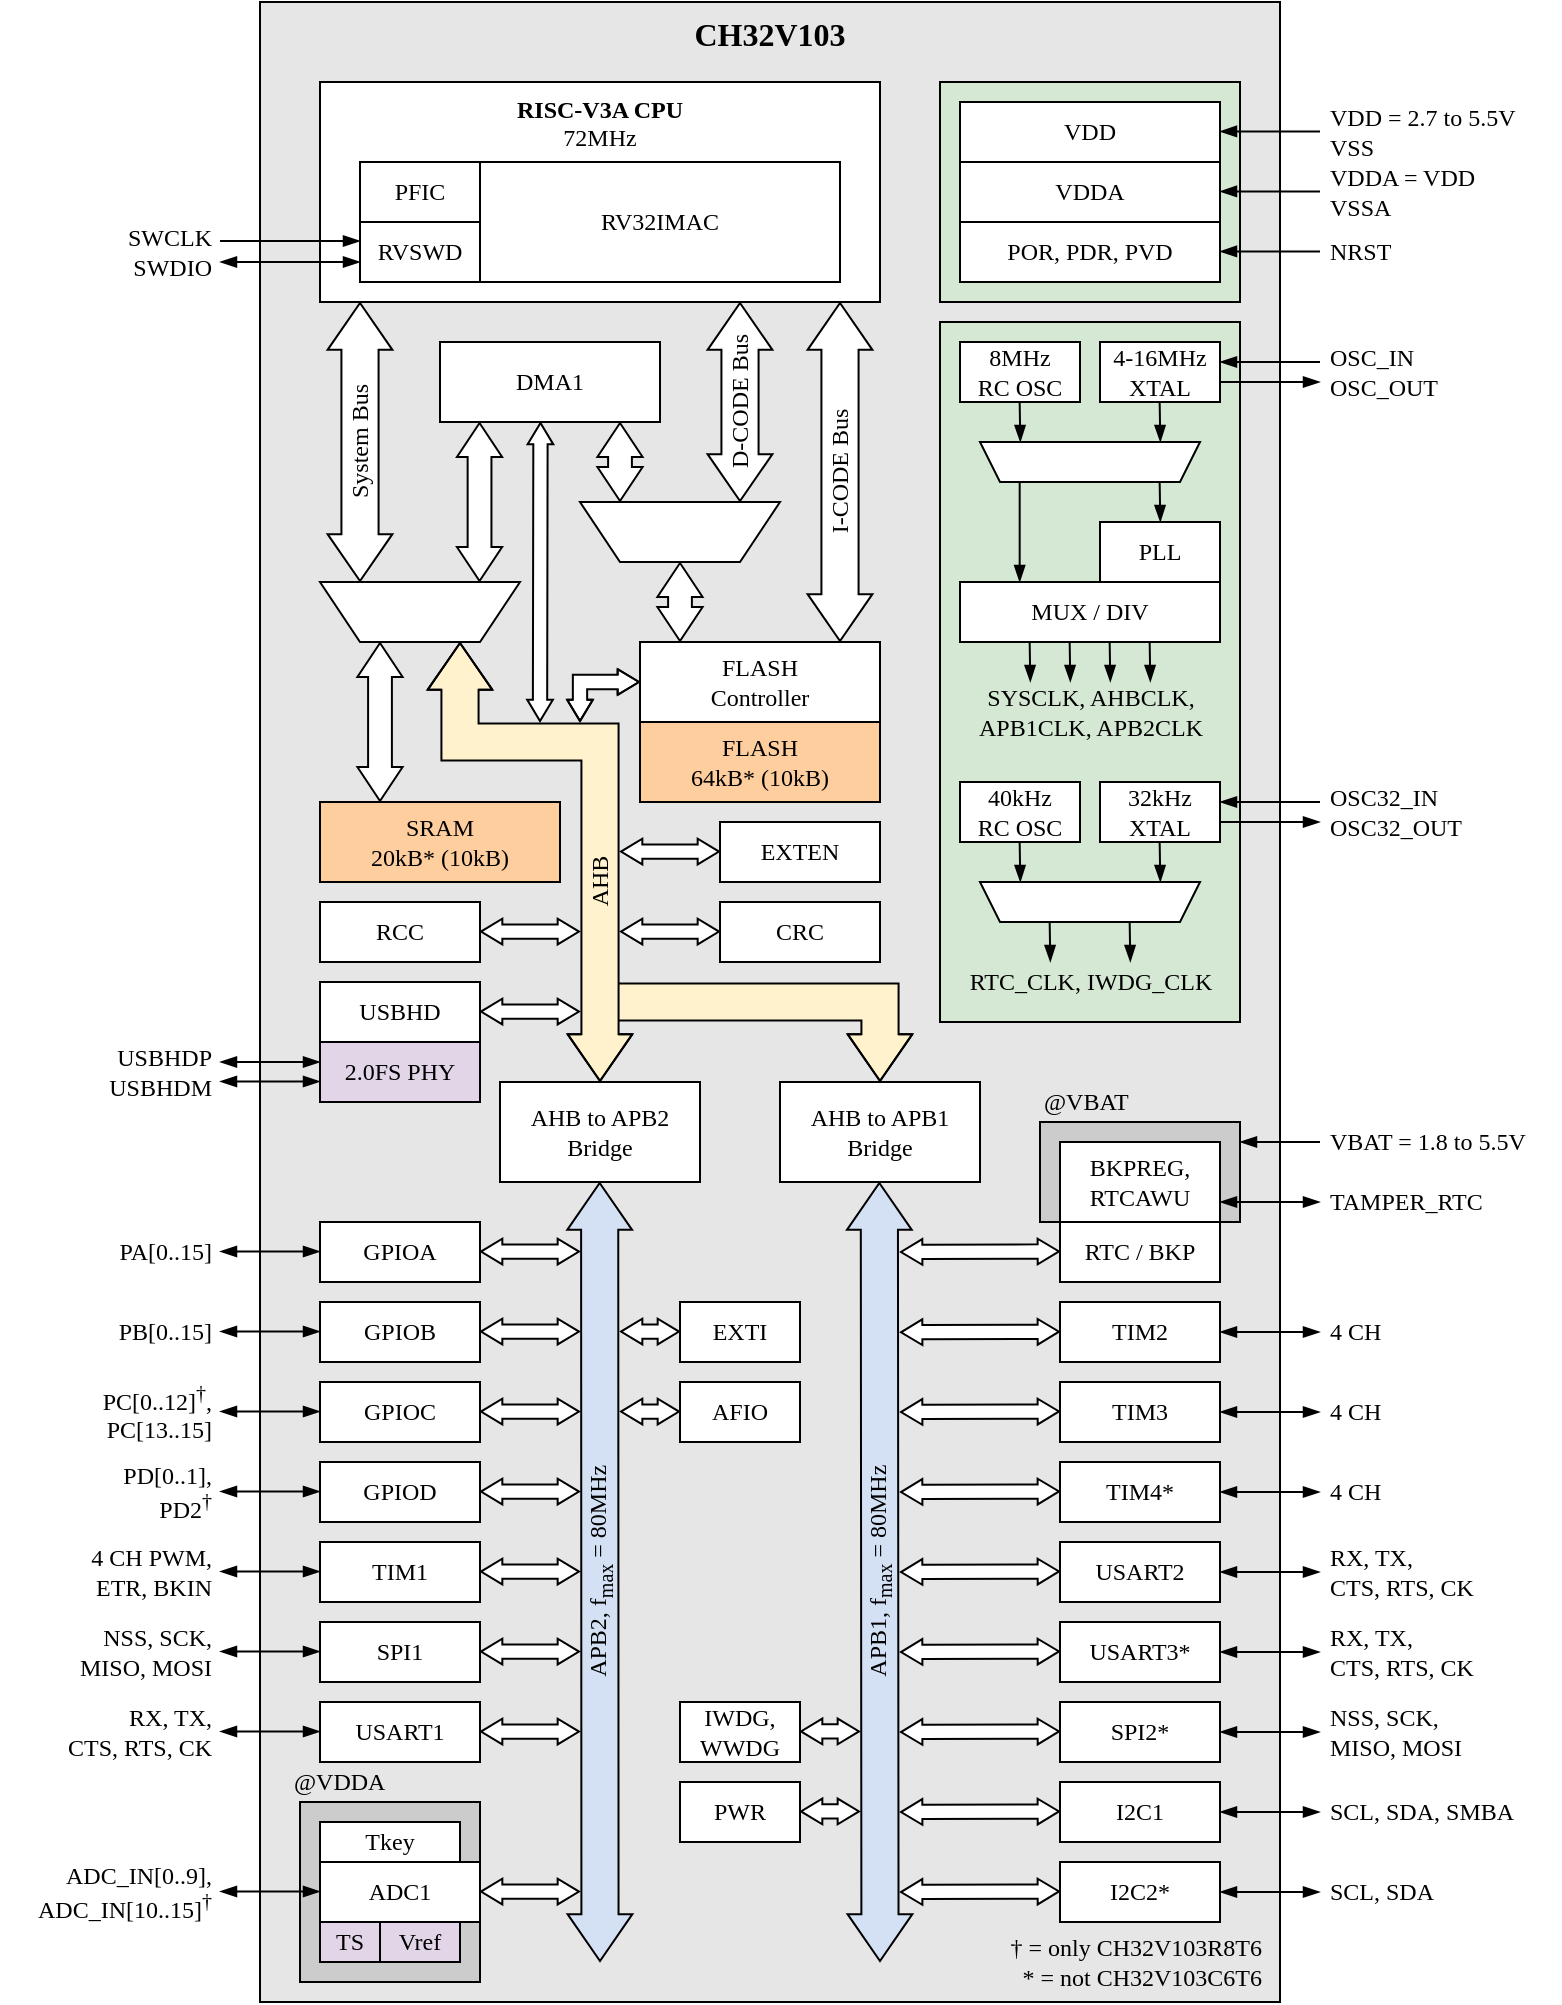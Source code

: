 <mxfile compressed="false" version="17.1.1">
  <diagram id="LGljbzjSYm6zFTeqSNz6" name="Page-1">
    <mxGraphModel dx="981" dy="545" grid="1" gridSize="10" guides="1" tooltips="1" connect="1" arrows="1" fold="1" page="0" pageScale="1" pageWidth="850" pageHeight="1100" math="0" shadow="0">
      <root>
        <mxCell id="0" />
        <mxCell id="1" parent="0" />
        <mxCell id="Mq0EJ0eHhUgKmM2ekj2w-181" value="CH32V103" style="rounded=0;whiteSpace=wrap;html=1;labelBorderColor=none;fontFamily=sans-serif;fontSize=16;fontColor=default;strokeColor=default;fillColor=#E6E6E6;gradientColor=none;gradientDirection=east;align=center;verticalAlign=top;spacing=2;spacingTop=0;spacingLeft=0;fontStyle=1" vertex="1" parent="1">
          <mxGeometry x="130" y="40" width="510" height="1000" as="geometry" />
        </mxCell>
        <mxCell id="Mq0EJ0eHhUgKmM2ekj2w-278" value="" style="rounded=0;whiteSpace=wrap;html=1;labelBorderColor=none;fontFamily=sans-serif;fontSize=12;fontColor=default;strokeColor=default;fillColor=#CCCCCC;gradientColor=none;gradientDirection=north;" vertex="1" parent="1">
          <mxGeometry x="150" y="940" width="90" height="90" as="geometry" />
        </mxCell>
        <mxCell id="Mq0EJ0eHhUgKmM2ekj2w-272" value="" style="rounded=0;whiteSpace=wrap;html=1;labelBorderColor=none;fontFamily=sans-serif;fontSize=12;fontColor=default;strokeColor=default;fillColor=#CCCCCC;gradientColor=none;gradientDirection=north;" vertex="1" parent="1">
          <mxGeometry x="520" y="600" width="100" height="50" as="geometry" />
        </mxCell>
        <mxCell id="Mq0EJ0eHhUgKmM2ekj2w-187" value="" style="rounded=0;whiteSpace=wrap;html=1;labelBorderColor=none;fontFamily=sans-serif;fontSize=12;fontColor=default;strokeColor=default;fillColor=#D5E8D4;gradientColor=none;gradientDirection=east;" vertex="1" parent="1">
          <mxGeometry x="470" y="80" width="150" height="110" as="geometry" />
        </mxCell>
        <mxCell id="Mq0EJ0eHhUgKmM2ekj2w-72" value="&lt;div&gt;&lt;br&gt;&lt;/div&gt;" style="shape=flexArrow;endArrow=none;startArrow=classic;html=1;labelBackgroundColor=none;labelBorderColor=none;fontFamily=sans-serif;fontSize=12;fontColor=default;fillColor=#FFF2CC;width=18.571;endSize=7.474;startWidth=12.816;startSize=7.474;endWidth=12.816;horizontal=1;verticalAlign=middle;spacing=0;spacingTop=0;rounded=0;endFill=0;" edge="1" parent="1">
          <mxGeometry width="100" height="100" relative="1" as="geometry">
            <mxPoint x="440" y="580" as="sourcePoint" />
            <mxPoint x="300" y="540" as="targetPoint" />
            <mxPoint as="offset" />
            <Array as="points">
              <mxPoint x="440" y="540" />
            </Array>
          </mxGeometry>
        </mxCell>
        <mxCell id="Mq0EJ0eHhUgKmM2ekj2w-24" value="&lt;div&gt;&lt;b&gt;RISC-V3A CPU&lt;/b&gt;&lt;/div&gt;&lt;div&gt;72MHz&lt;br&gt;&lt;/div&gt;" style="rounded=0;whiteSpace=wrap;fontFamily=sans-serif;verticalAlign=top;fillColor=#FFFFFF;fontSize=12;fontStyle=0;labelBorderColor=none;html=1;" vertex="1" parent="1">
          <mxGeometry x="160" y="80" width="280" height="110" as="geometry" />
        </mxCell>
        <mxCell id="Mq0EJ0eHhUgKmM2ekj2w-25" value="PFIC" style="rounded=0;whiteSpace=wrap;html=1;fontFamily=sans-serif;fillColor=default;fontSize=12;" vertex="1" parent="1">
          <mxGeometry x="180" y="120" width="60" height="30" as="geometry" />
        </mxCell>
        <mxCell id="Mq0EJ0eHhUgKmM2ekj2w-26" value="RVSWD" style="rounded=0;whiteSpace=wrap;html=1;fontFamily=sans-serif;fillColor=default;fontSize=12;" vertex="1" parent="1">
          <mxGeometry x="180" y="150" width="60" height="30" as="geometry" />
        </mxCell>
        <mxCell id="Mq0EJ0eHhUgKmM2ekj2w-27" value="RV32IMAC" style="rounded=0;whiteSpace=wrap;html=1;fontFamily=sans-serif;fillColor=default;fontSize=12;" vertex="1" parent="1">
          <mxGeometry x="240" y="120" width="180" height="60" as="geometry" />
        </mxCell>
        <mxCell id="Mq0EJ0eHhUgKmM2ekj2w-29" value="" style="endArrow=blockThin;html=1;labelBackgroundColor=none;labelBorderColor=none;fontFamily=sans-serif;fontSize=12;fontColor=default;endFill=1;rounded=0;" edge="1" parent="1">
          <mxGeometry width="50" height="50" relative="1" as="geometry">
            <mxPoint x="110" y="159.52" as="sourcePoint" />
            <mxPoint x="180" y="159.52" as="targetPoint" />
          </mxGeometry>
        </mxCell>
        <mxCell id="Mq0EJ0eHhUgKmM2ekj2w-31" value="" style="endArrow=blockThin;startArrow=blockThin;html=1;labelBackgroundColor=none;labelBorderColor=none;fontFamily=sans-serif;fontSize=12;fontColor=default;startFill=1;endFill=1;rounded=0;" edge="1" parent="1">
          <mxGeometry width="50" height="50" relative="1" as="geometry">
            <mxPoint x="110" y="170" as="sourcePoint" />
            <mxPoint x="180" y="170" as="targetPoint" />
          </mxGeometry>
        </mxCell>
        <mxCell id="Mq0EJ0eHhUgKmM2ekj2w-32" value="&lt;div&gt;SWCLK&lt;/div&gt;&lt;div&gt;SWDIO&lt;br&gt;&lt;/div&gt;" style="text;html=1;align=right;verticalAlign=middle;resizable=0;points=[];autosize=1;strokeColor=none;fillColor=none;fontSize=12;fontFamily=sans-serif;fontColor=default;spacingRight=3;rounded=0;" vertex="1" parent="1">
          <mxGeometry x="50" y="150" width="60" height="30" as="geometry" />
        </mxCell>
        <mxCell id="Mq0EJ0eHhUgKmM2ekj2w-36" value="System Bus" style="shape=flexArrow;endArrow=classic;startArrow=classic;html=1;labelBackgroundColor=none;labelBorderColor=none;fontFamily=sans-serif;fontSize=12;fontColor=default;fillColor=default;width=18.571;endSize=7.474;startWidth=12.816;startSize=7.474;endWidth=12.816;horizontal=0;verticalAlign=middle;spacing=0;spacingTop=0;rounded=0;" edge="1" parent="1">
          <mxGeometry width="100" height="100" relative="1" as="geometry">
            <mxPoint x="180" y="330" as="sourcePoint" />
            <mxPoint x="180" y="190" as="targetPoint" />
            <mxPoint as="offset" />
          </mxGeometry>
        </mxCell>
        <mxCell id="Mq0EJ0eHhUgKmM2ekj2w-37" value="DMA1" style="rounded=0;whiteSpace=wrap;html=1;labelBorderColor=none;fontFamily=sans-serif;fontSize=12;fontColor=default;strokeColor=default;fillColor=default;" vertex="1" parent="1">
          <mxGeometry x="220" y="210" width="110" height="40" as="geometry" />
        </mxCell>
        <mxCell id="Mq0EJ0eHhUgKmM2ekj2w-41" value="" style="shape=trapezoid;perimeter=trapezoidPerimeter;whiteSpace=wrap;html=1;fixedSize=1;rounded=0;labelBorderColor=none;fontFamily=sans-serif;fontSize=12;fontColor=default;strokeColor=default;fillColor=default;size=20;rotation=-180;horizontal=1;" vertex="1" parent="1">
          <mxGeometry x="160" y="330" width="100" height="30" as="geometry" />
        </mxCell>
        <mxCell id="Mq0EJ0eHhUgKmM2ekj2w-43" value="" style="shape=trapezoid;perimeter=trapezoidPerimeter;whiteSpace=wrap;html=1;fixedSize=1;rounded=0;labelBorderColor=none;fontFamily=sans-serif;fontSize=12;fontColor=default;strokeColor=default;fillColor=default;size=20;rotation=-180;horizontal=1;align=center;" vertex="1" parent="1">
          <mxGeometry x="290" y="290" width="100" height="30" as="geometry" />
        </mxCell>
        <mxCell id="Mq0EJ0eHhUgKmM2ekj2w-45" value="" style="shape=flexArrow;endArrow=classic;startArrow=classic;html=1;labelBackgroundColor=none;labelBorderColor=none;fontFamily=sans-serif;fontSize=12;fontColor=default;fillColor=default;width=11.905;endSize=5.333;startWidth=9.683;startSize=5.333;endWidth=9.683;horizontal=1;verticalAlign=middle;spacing=0;spacingTop=0;rounded=0;" edge="1" parent="1">
          <mxGeometry width="100" height="100" relative="1" as="geometry">
            <mxPoint x="310" y="290" as="sourcePoint" />
            <mxPoint x="310" y="250" as="targetPoint" />
            <mxPoint as="offset" />
          </mxGeometry>
        </mxCell>
        <mxCell id="Mq0EJ0eHhUgKmM2ekj2w-46" value="D-CODE Bus" style="shape=flexArrow;endArrow=classic;startArrow=classic;html=1;labelBackgroundColor=none;labelBorderColor=none;fontFamily=sans-serif;fontSize=12;fontColor=default;fillColor=default;width=18.571;endSize=7.474;startWidth=12.816;startSize=7.474;endWidth=12.816;horizontal=0;verticalAlign=middle;spacing=0;spacingTop=0;rounded=0;" edge="1" parent="1">
          <mxGeometry width="100" height="100" relative="1" as="geometry">
            <mxPoint x="370" y="290" as="sourcePoint" />
            <mxPoint x="370" y="190" as="targetPoint" />
            <mxPoint as="offset" />
          </mxGeometry>
        </mxCell>
        <mxCell id="Mq0EJ0eHhUgKmM2ekj2w-47" value="I-CODE Bus" style="shape=flexArrow;endArrow=classic;startArrow=classic;html=1;labelBackgroundColor=none;labelBorderColor=none;fontFamily=sans-serif;fontSize=12;fontColor=default;fillColor=default;width=18.571;endSize=7.474;startWidth=12.816;startSize=7.474;endWidth=12.816;horizontal=0;verticalAlign=middle;spacing=0;spacingTop=0;rounded=0;" edge="1" parent="1">
          <mxGeometry width="100" height="100" relative="1" as="geometry">
            <mxPoint x="420" y="360" as="sourcePoint" />
            <mxPoint x="420" y="190" as="targetPoint" />
            <mxPoint as="offset" />
          </mxGeometry>
        </mxCell>
        <mxCell id="Mq0EJ0eHhUgKmM2ekj2w-48" value="&lt;div&gt;FLASH&lt;/div&gt;&lt;div&gt;Controller&lt;br&gt;&lt;/div&gt;" style="rounded=0;whiteSpace=wrap;html=1;labelBorderColor=none;fontFamily=sans-serif;fontSize=12;fontColor=default;strokeColor=default;fillColor=default;" vertex="1" parent="1">
          <mxGeometry x="320" y="360" width="120" height="40" as="geometry" />
        </mxCell>
        <mxCell id="Mq0EJ0eHhUgKmM2ekj2w-50" value="&lt;div&gt;FLASH&lt;/div&gt;&lt;div&gt;64kB* (10kB)&lt;br&gt;&lt;/div&gt;" style="rounded=0;whiteSpace=wrap;html=1;labelBorderColor=none;fontFamily=sans-serif;fontSize=12;fontColor=default;strokeColor=default;fillColor=#FFCE9F;" vertex="1" parent="1">
          <mxGeometry x="320" y="400" width="120" height="40" as="geometry" />
        </mxCell>
        <mxCell id="Mq0EJ0eHhUgKmM2ekj2w-52" value="AHB" style="shape=flexArrow;endArrow=classic;startArrow=classic;html=1;labelBackgroundColor=none;labelBorderColor=none;fontFamily=sans-serif;fontSize=12;fontColor=default;fillColor=#FFF2CC;width=18.571;endSize=7.474;startWidth=12.816;startSize=7.474;endWidth=12.816;horizontal=0;verticalAlign=middle;spacing=0;spacingTop=0;rounded=0;" edge="1" parent="1">
          <mxGeometry x="-0.31" width="100" height="100" relative="1" as="geometry">
            <mxPoint x="300" y="580" as="sourcePoint" />
            <mxPoint x="230" y="360" as="targetPoint" />
            <mxPoint as="offset" />
            <Array as="points">
              <mxPoint x="300" y="410" />
              <mxPoint x="230" y="410" />
            </Array>
          </mxGeometry>
        </mxCell>
        <mxCell id="Mq0EJ0eHhUgKmM2ekj2w-53" value="" style="shape=flexArrow;endArrow=classic;startArrow=classic;html=1;labelBackgroundColor=none;labelBorderColor=none;fontFamily=sans-serif;fontSize=12;fontColor=default;fillColor=default;width=11.905;endSize=5.333;startWidth=9.683;startSize=5.333;endWidth=9.683;horizontal=1;verticalAlign=middle;spacing=0;spacingTop=0;rounded=0;" edge="1" parent="1">
          <mxGeometry width="100" height="100" relative="1" as="geometry">
            <mxPoint x="239.77" y="330" as="sourcePoint" />
            <mxPoint x="239.77" y="250" as="targetPoint" />
            <mxPoint as="offset" />
          </mxGeometry>
        </mxCell>
        <mxCell id="Mq0EJ0eHhUgKmM2ekj2w-54" value="" style="shape=flexArrow;endArrow=classic;startArrow=classic;html=1;labelBackgroundColor=none;labelBorderColor=none;fontFamily=sans-serif;fontSize=12;fontColor=default;fillColor=default;width=11.905;endSize=5.333;startWidth=9.683;startSize=5.333;endWidth=9.683;horizontal=1;verticalAlign=middle;spacing=0;spacingTop=0;rounded=0;" edge="1" parent="1">
          <mxGeometry width="100" height="100" relative="1" as="geometry">
            <mxPoint x="190" y="440" as="sourcePoint" />
            <mxPoint x="190.0" y="360" as="targetPoint" />
            <mxPoint as="offset" />
          </mxGeometry>
        </mxCell>
        <mxCell id="Mq0EJ0eHhUgKmM2ekj2w-55" value="&lt;div&gt;SRAM&lt;/div&gt;&lt;div&gt;20kB* (10kB)&lt;br&gt;&lt;/div&gt;" style="rounded=0;whiteSpace=wrap;html=1;labelBorderColor=none;fontFamily=sans-serif;fontSize=12;fontColor=default;strokeColor=default;fillColor=#FFCE9F;" vertex="1" parent="1">
          <mxGeometry x="160" y="440" width="120" height="40" as="geometry" />
        </mxCell>
        <mxCell id="Mq0EJ0eHhUgKmM2ekj2w-56" value="" style="shape=flexArrow;endArrow=classic;startArrow=classic;html=1;labelBackgroundColor=none;labelBorderColor=none;fontFamily=sans-serif;fontSize=12;fontColor=default;fillColor=default;width=7.143;endSize=3.224;startWidth=4.694;startSize=3.224;endWidth=4.694;horizontal=1;verticalAlign=middle;spacing=0;spacingTop=0;rounded=0;" edge="1" parent="1">
          <mxGeometry width="100" height="100" relative="1" as="geometry">
            <mxPoint x="240" y="504.76" as="sourcePoint" />
            <mxPoint x="290" y="504.76" as="targetPoint" />
            <mxPoint as="offset" />
          </mxGeometry>
        </mxCell>
        <mxCell id="Mq0EJ0eHhUgKmM2ekj2w-60" value="RCC" style="rounded=0;whiteSpace=wrap;html=1;labelBorderColor=none;fontFamily=sans-serif;fontSize=12;fontColor=default;strokeColor=default;fillColor=default;" vertex="1" parent="1">
          <mxGeometry x="160" y="490" width="80" height="30" as="geometry" />
        </mxCell>
        <mxCell id="Mq0EJ0eHhUgKmM2ekj2w-61" value="USBHD" style="rounded=0;whiteSpace=wrap;html=1;labelBorderColor=none;fontFamily=sans-serif;fontSize=12;fontColor=default;strokeColor=default;fillColor=default;" vertex="1" parent="1">
          <mxGeometry x="160" y="530" width="80" height="30" as="geometry" />
        </mxCell>
        <mxCell id="Mq0EJ0eHhUgKmM2ekj2w-62" value="2.0FS PHY" style="rounded=0;whiteSpace=wrap;html=1;labelBorderColor=none;fontFamily=sans-serif;fontSize=12;fontColor=default;strokeColor=default;fillColor=#E1D5E7;" vertex="1" parent="1">
          <mxGeometry x="160" y="560" width="80" height="30" as="geometry" />
        </mxCell>
        <mxCell id="Mq0EJ0eHhUgKmM2ekj2w-63" value="" style="shape=flexArrow;endArrow=classic;startArrow=classic;html=1;labelBackgroundColor=none;labelBorderColor=none;fontFamily=sans-serif;fontSize=12;fontColor=default;fillColor=default;width=7.143;endSize=3.224;startWidth=4.694;startSize=3.224;endWidth=4.694;horizontal=1;verticalAlign=middle;spacing=0;spacingTop=0;rounded=0;" edge="1" parent="1">
          <mxGeometry width="100" height="100" relative="1" as="geometry">
            <mxPoint x="240" y="544.76" as="sourcePoint" />
            <mxPoint x="290" y="544.76" as="targetPoint" />
            <mxPoint as="offset" />
          </mxGeometry>
        </mxCell>
        <mxCell id="Mq0EJ0eHhUgKmM2ekj2w-65" value="" style="endArrow=blockThin;startArrow=blockThin;html=1;labelBackgroundColor=none;labelBorderColor=none;fontFamily=sans-serif;fontSize=12;fontColor=default;startFill=1;endFill=1;rounded=0;" edge="1" parent="1">
          <mxGeometry width="50" height="50" relative="1" as="geometry">
            <mxPoint x="110" y="579.76" as="sourcePoint" />
            <mxPoint x="160" y="579.76" as="targetPoint" />
          </mxGeometry>
        </mxCell>
        <mxCell id="Mq0EJ0eHhUgKmM2ekj2w-67" value="" style="endArrow=blockThin;startArrow=blockThin;html=1;labelBackgroundColor=none;labelBorderColor=none;fontFamily=sans-serif;fontSize=12;fontColor=default;startFill=1;endFill=1;rounded=0;" edge="1" parent="1">
          <mxGeometry width="50" height="50" relative="1" as="geometry">
            <mxPoint x="110" y="570" as="sourcePoint" />
            <mxPoint x="160" y="570" as="targetPoint" />
          </mxGeometry>
        </mxCell>
        <mxCell id="Mq0EJ0eHhUgKmM2ekj2w-68" value="&lt;div&gt;USBHDP&lt;/div&gt;&lt;div&gt;USBHDM&lt;br&gt;&lt;/div&gt;" style="text;html=1;align=right;verticalAlign=middle;resizable=0;points=[];autosize=1;strokeColor=none;fillColor=none;fontSize=12;fontFamily=sans-serif;fontColor=default;spacingRight=3;rounded=0;" vertex="1" parent="1">
          <mxGeometry x="40" y="560" width="70" height="30" as="geometry" />
        </mxCell>
        <mxCell id="Mq0EJ0eHhUgKmM2ekj2w-69" value="&lt;div&gt;AHB to APB2&lt;/div&gt;&lt;div&gt;Bridge&lt;br&gt;&lt;/div&gt;" style="rounded=0;whiteSpace=wrap;html=1;labelBorderColor=none;fontFamily=sans-serif;fontSize=12;fontColor=default;strokeColor=default;fillColor=default;gradientColor=none;" vertex="1" parent="1">
          <mxGeometry x="250" y="580" width="100" height="50" as="geometry" />
        </mxCell>
        <mxCell id="Mq0EJ0eHhUgKmM2ekj2w-70" value="&lt;div&gt;AHB to APB1&lt;/div&gt;&lt;div&gt;Bridge&lt;br&gt;&lt;/div&gt;" style="rounded=0;whiteSpace=wrap;html=1;labelBorderColor=none;fontFamily=sans-serif;fontSize=12;fontColor=default;strokeColor=default;fillColor=default;gradientColor=none;" vertex="1" parent="1">
          <mxGeometry x="390" y="580" width="100" height="50" as="geometry" />
        </mxCell>
        <mxCell id="Mq0EJ0eHhUgKmM2ekj2w-73" value="APB2, f&lt;sub&gt;max&lt;/sub&gt; = 80MHz" style="shape=flexArrow;endArrow=classic;startArrow=classic;html=1;labelBackgroundColor=none;labelBorderColor=none;fontFamily=sans-serif;fontSize=12;fontColor=default;fillColor=#D4E1F5;width=18.571;endSize=7.474;startWidth=12.816;startSize=7.474;endWidth=12.816;horizontal=0;verticalAlign=middle;spacing=0;spacingTop=0;rounded=0;" edge="1" parent="1">
          <mxGeometry width="100" height="100" relative="1" as="geometry">
            <mxPoint x="300" y="1020" as="sourcePoint" />
            <mxPoint x="299.83" y="630" as="targetPoint" />
            <mxPoint as="offset" />
          </mxGeometry>
        </mxCell>
        <mxCell id="Mq0EJ0eHhUgKmM2ekj2w-74" value="APB1, f&lt;sub&gt;max&lt;/sub&gt; = 80MHz" style="shape=flexArrow;endArrow=classic;startArrow=classic;html=1;labelBackgroundColor=none;labelBorderColor=none;fontFamily=sans-serif;fontSize=12;fontColor=default;fillColor=#D4E1F5;width=18.571;endSize=7.474;startWidth=12.816;startSize=7.474;endWidth=12.816;horizontal=0;verticalAlign=middle;spacing=0;spacingTop=0;rounded=0;" edge="1" parent="1">
          <mxGeometry width="100" height="100" relative="1" as="geometry">
            <mxPoint x="440" y="1020" as="sourcePoint" />
            <mxPoint x="439.67" y="630" as="targetPoint" />
            <mxPoint as="offset" />
          </mxGeometry>
        </mxCell>
        <mxCell id="Mq0EJ0eHhUgKmM2ekj2w-75" value="GPIOA" style="rounded=0;whiteSpace=wrap;html=1;labelBorderColor=none;fontFamily=sans-serif;fontSize=12;fontColor=default;strokeColor=default;fillColor=default;" vertex="1" parent="1">
          <mxGeometry x="160" y="650" width="80" height="30" as="geometry" />
        </mxCell>
        <mxCell id="Mq0EJ0eHhUgKmM2ekj2w-77" value="" style="shape=flexArrow;endArrow=classic;startArrow=classic;html=1;labelBackgroundColor=none;labelBorderColor=none;fontFamily=sans-serif;fontSize=12;fontColor=default;fillColor=default;width=7.143;endSize=3.224;startWidth=4.694;startSize=3.224;endWidth=4.694;horizontal=1;verticalAlign=middle;spacing=0;spacingTop=0;rounded=0;" edge="1" parent="1">
          <mxGeometry width="100" height="100" relative="1" as="geometry">
            <mxPoint x="240" y="664.79" as="sourcePoint" />
            <mxPoint x="290" y="664.79" as="targetPoint" />
            <mxPoint as="offset" />
          </mxGeometry>
        </mxCell>
        <mxCell id="Mq0EJ0eHhUgKmM2ekj2w-81" value="GPIOB" style="rounded=0;whiteSpace=wrap;html=1;labelBorderColor=none;fontFamily=sans-serif;fontSize=12;fontColor=default;strokeColor=default;fillColor=default;" vertex="1" parent="1">
          <mxGeometry x="160" y="690" width="80" height="30" as="geometry" />
        </mxCell>
        <mxCell id="Mq0EJ0eHhUgKmM2ekj2w-82" value="" style="shape=flexArrow;endArrow=classic;startArrow=classic;html=1;labelBackgroundColor=none;labelBorderColor=none;fontFamily=sans-serif;fontSize=12;fontColor=default;fillColor=default;width=7.143;endSize=3.224;startWidth=4.694;startSize=3.224;endWidth=4.694;horizontal=1;verticalAlign=middle;spacing=0;spacingTop=0;rounded=0;" edge="1" parent="1">
          <mxGeometry width="100" height="100" relative="1" as="geometry">
            <mxPoint x="240" y="704.76" as="sourcePoint" />
            <mxPoint x="290" y="704.76" as="targetPoint" />
            <mxPoint as="offset" />
          </mxGeometry>
        </mxCell>
        <mxCell id="Mq0EJ0eHhUgKmM2ekj2w-83" value="GPIOC" style="rounded=0;whiteSpace=wrap;html=1;labelBorderColor=none;fontFamily=sans-serif;fontSize=12;fontColor=default;strokeColor=default;fillColor=default;" vertex="1" parent="1">
          <mxGeometry x="160" y="730" width="80" height="30" as="geometry" />
        </mxCell>
        <mxCell id="Mq0EJ0eHhUgKmM2ekj2w-84" value="" style="shape=flexArrow;endArrow=classic;startArrow=classic;html=1;labelBackgroundColor=none;labelBorderColor=none;fontFamily=sans-serif;fontSize=12;fontColor=default;fillColor=default;width=7.143;endSize=3.224;startWidth=4.694;startSize=3.224;endWidth=4.694;horizontal=1;verticalAlign=middle;spacing=0;spacingTop=0;rounded=0;" edge="1" parent="1">
          <mxGeometry width="100" height="100" relative="1" as="geometry">
            <mxPoint x="240" y="744.76" as="sourcePoint" />
            <mxPoint x="290" y="744.76" as="targetPoint" />
            <mxPoint as="offset" />
          </mxGeometry>
        </mxCell>
        <mxCell id="Mq0EJ0eHhUgKmM2ekj2w-85" value="GPIOD" style="rounded=0;whiteSpace=wrap;html=1;labelBorderColor=none;fontFamily=sans-serif;fontSize=12;fontColor=default;strokeColor=default;fillColor=default;" vertex="1" parent="1">
          <mxGeometry x="160" y="770" width="80" height="30" as="geometry" />
        </mxCell>
        <mxCell id="Mq0EJ0eHhUgKmM2ekj2w-86" value="" style="shape=flexArrow;endArrow=classic;startArrow=classic;html=1;labelBackgroundColor=none;labelBorderColor=none;fontFamily=sans-serif;fontSize=12;fontColor=default;fillColor=default;width=7.143;endSize=3.224;startWidth=4.694;startSize=3.224;endWidth=4.694;horizontal=1;verticalAlign=middle;spacing=0;spacingTop=0;rounded=0;" edge="1" parent="1">
          <mxGeometry width="100" height="100" relative="1" as="geometry">
            <mxPoint x="240" y="784.76" as="sourcePoint" />
            <mxPoint x="290" y="784.76" as="targetPoint" />
            <mxPoint as="offset" />
          </mxGeometry>
        </mxCell>
        <mxCell id="Mq0EJ0eHhUgKmM2ekj2w-88" value="" style="endArrow=blockThin;startArrow=blockThin;html=1;labelBackgroundColor=none;labelBorderColor=none;fontFamily=sans-serif;fontSize=12;fontColor=default;startFill=1;endFill=1;rounded=0;" edge="1" parent="1">
          <mxGeometry width="50" height="50" relative="1" as="geometry">
            <mxPoint x="110" y="664.76" as="sourcePoint" />
            <mxPoint x="160" y="664.76" as="targetPoint" />
          </mxGeometry>
        </mxCell>
        <mxCell id="Mq0EJ0eHhUgKmM2ekj2w-89" value="PA[0..15]" style="text;html=1;align=right;verticalAlign=middle;resizable=0;points=[];autosize=1;strokeColor=none;fillColor=none;fontSize=12;fontFamily=sans-serif;fontColor=default;spacingRight=3;rounded=0;" vertex="1" parent="1">
          <mxGeometry x="40" y="655" width="70" height="20" as="geometry" />
        </mxCell>
        <mxCell id="Mq0EJ0eHhUgKmM2ekj2w-90" value="" style="endArrow=blockThin;startArrow=blockThin;html=1;labelBackgroundColor=none;labelBorderColor=none;fontFamily=sans-serif;fontSize=12;fontColor=default;startFill=1;endFill=1;rounded=0;" edge="1" parent="1">
          <mxGeometry width="50" height="50" relative="1" as="geometry">
            <mxPoint x="110" y="704.76" as="sourcePoint" />
            <mxPoint x="160" y="704.76" as="targetPoint" />
          </mxGeometry>
        </mxCell>
        <mxCell id="Mq0EJ0eHhUgKmM2ekj2w-91" value="PB[0..15]" style="text;html=1;align=right;verticalAlign=middle;resizable=0;points=[];autosize=1;strokeColor=none;fillColor=none;fontSize=12;fontFamily=sans-serif;fontColor=default;spacingRight=3;rounded=0;" vertex="1" parent="1">
          <mxGeometry x="40" y="695" width="70" height="20" as="geometry" />
        </mxCell>
        <mxCell id="Mq0EJ0eHhUgKmM2ekj2w-92" value="" style="endArrow=blockThin;startArrow=blockThin;html=1;labelBackgroundColor=none;labelBorderColor=none;fontFamily=sans-serif;fontSize=12;fontColor=default;startFill=1;endFill=1;rounded=0;" edge="1" parent="1">
          <mxGeometry width="50" height="50" relative="1" as="geometry">
            <mxPoint x="110" y="744.76" as="sourcePoint" />
            <mxPoint x="160" y="744.76" as="targetPoint" />
          </mxGeometry>
        </mxCell>
        <mxCell id="Mq0EJ0eHhUgKmM2ekj2w-93" value="&lt;div&gt;PC[0..12]&lt;sup&gt;&lt;span class=&quot;ILfuVd&quot;&gt;&lt;span class=&quot;hgKElc&quot;&gt;†&lt;/span&gt;&lt;/span&gt;&lt;/sup&gt;,&lt;/div&gt;&lt;div&gt;PC[13..15]&lt;br&gt;&lt;/div&gt;" style="text;html=1;align=right;verticalAlign=middle;resizable=0;points=[];autosize=1;strokeColor=none;fillColor=none;fontSize=12;fontFamily=sans-serif;fontColor=default;spacingRight=3;rounded=0;" vertex="1" parent="1">
          <mxGeometry x="30" y="725" width="80" height="40" as="geometry" />
        </mxCell>
        <mxCell id="Mq0EJ0eHhUgKmM2ekj2w-94" value="" style="endArrow=blockThin;startArrow=blockThin;html=1;labelBackgroundColor=none;labelBorderColor=none;fontFamily=sans-serif;fontSize=12;fontColor=default;startFill=1;endFill=1;rounded=0;" edge="1" parent="1">
          <mxGeometry width="50" height="50" relative="1" as="geometry">
            <mxPoint x="110" y="784.76" as="sourcePoint" />
            <mxPoint x="160" y="784.76" as="targetPoint" />
          </mxGeometry>
        </mxCell>
        <mxCell id="Mq0EJ0eHhUgKmM2ekj2w-95" value="&lt;div&gt;PD[0..1],&lt;/div&gt;&lt;div&gt;PD2&lt;sup&gt;&lt;span class=&quot;ILfuVd&quot;&gt;&lt;span class=&quot;hgKElc&quot;&gt;†&lt;/span&gt;&lt;/span&gt;&lt;/sup&gt;&lt;/div&gt;" style="text;html=1;align=right;verticalAlign=middle;resizable=0;points=[];autosize=1;strokeColor=none;fillColor=none;fontSize=12;fontFamily=sans-serif;fontColor=default;spacingRight=3;rounded=0;" vertex="1" parent="1">
          <mxGeometry x="50" y="765" width="60" height="40" as="geometry" />
        </mxCell>
        <mxCell id="Mq0EJ0eHhUgKmM2ekj2w-99" value="TIM1" style="rounded=0;whiteSpace=wrap;html=1;labelBorderColor=none;fontFamily=sans-serif;fontSize=12;fontColor=default;strokeColor=default;fillColor=default;" vertex="1" parent="1">
          <mxGeometry x="160" y="810" width="80" height="30" as="geometry" />
        </mxCell>
        <mxCell id="Mq0EJ0eHhUgKmM2ekj2w-100" value="" style="shape=flexArrow;endArrow=classic;startArrow=classic;html=1;labelBackgroundColor=none;labelBorderColor=none;fontFamily=sans-serif;fontSize=12;fontColor=default;fillColor=default;width=7.143;endSize=3.224;startWidth=4.694;startSize=3.224;endWidth=4.694;horizontal=1;verticalAlign=middle;spacing=0;spacingTop=0;rounded=0;" edge="1" parent="1">
          <mxGeometry width="100" height="100" relative="1" as="geometry">
            <mxPoint x="240" y="824.76" as="sourcePoint" />
            <mxPoint x="290" y="824.76" as="targetPoint" />
            <mxPoint as="offset" />
          </mxGeometry>
        </mxCell>
        <mxCell id="Mq0EJ0eHhUgKmM2ekj2w-103" value="&lt;div&gt;4 CH PWM,&lt;/div&gt;&lt;div&gt;ETR, BKIN&lt;br&gt;&lt;/div&gt;" style="text;html=1;align=right;verticalAlign=middle;resizable=0;points=[];autosize=1;strokeColor=none;fillColor=none;fontSize=12;fontFamily=sans-serif;fontColor=default;spacingRight=3;rounded=0;" vertex="1" parent="1">
          <mxGeometry x="30" y="810" width="80" height="30" as="geometry" />
        </mxCell>
        <mxCell id="Mq0EJ0eHhUgKmM2ekj2w-104" value="" style="endArrow=blockThin;startArrow=blockThin;html=1;labelBackgroundColor=none;labelBorderColor=none;fontFamily=sans-serif;fontSize=12;fontColor=default;startFill=1;endFill=1;rounded=0;" edge="1" parent="1">
          <mxGeometry width="50" height="50" relative="1" as="geometry">
            <mxPoint x="110" y="824.76" as="sourcePoint" />
            <mxPoint x="160" y="824.76" as="targetPoint" />
          </mxGeometry>
        </mxCell>
        <mxCell id="Mq0EJ0eHhUgKmM2ekj2w-106" value="SPI1" style="rounded=0;whiteSpace=wrap;html=1;labelBorderColor=none;fontFamily=sans-serif;fontSize=12;fontColor=default;strokeColor=default;fillColor=default;" vertex="1" parent="1">
          <mxGeometry x="160" y="850" width="80" height="30" as="geometry" />
        </mxCell>
        <mxCell id="Mq0EJ0eHhUgKmM2ekj2w-107" value="" style="shape=flexArrow;endArrow=classic;startArrow=classic;html=1;labelBackgroundColor=none;labelBorderColor=none;fontFamily=sans-serif;fontSize=12;fontColor=default;fillColor=default;width=7.143;endSize=3.224;startWidth=4.694;startSize=3.224;endWidth=4.694;horizontal=1;verticalAlign=middle;spacing=0;spacingTop=0;rounded=0;" edge="1" parent="1">
          <mxGeometry width="100" height="100" relative="1" as="geometry">
            <mxPoint x="240" y="864.76" as="sourcePoint" />
            <mxPoint x="290" y="864.76" as="targetPoint" />
            <mxPoint as="offset" />
          </mxGeometry>
        </mxCell>
        <mxCell id="Mq0EJ0eHhUgKmM2ekj2w-108" value="" style="endArrow=blockThin;startArrow=blockThin;html=1;labelBackgroundColor=none;labelBorderColor=none;fontFamily=sans-serif;fontSize=12;fontColor=default;startFill=1;endFill=1;rounded=0;" edge="1" parent="1">
          <mxGeometry width="50" height="50" relative="1" as="geometry">
            <mxPoint x="110" y="864.76" as="sourcePoint" />
            <mxPoint x="160" y="864.76" as="targetPoint" />
          </mxGeometry>
        </mxCell>
        <mxCell id="Mq0EJ0eHhUgKmM2ekj2w-109" value="&lt;div&gt;NSS, SCK,&lt;/div&gt;&lt;div&gt;MISO, MOSI&lt;br&gt;&lt;/div&gt;" style="text;html=1;align=right;verticalAlign=middle;resizable=0;points=[];autosize=1;strokeColor=none;fillColor=none;fontSize=12;fontFamily=sans-serif;fontColor=default;spacingRight=3;rounded=0;" vertex="1" parent="1">
          <mxGeometry x="30" y="850" width="80" height="30" as="geometry" />
        </mxCell>
        <mxCell id="Mq0EJ0eHhUgKmM2ekj2w-114" value="USART1" style="rounded=0;whiteSpace=wrap;html=1;labelBorderColor=none;fontFamily=sans-serif;fontSize=12;fontColor=default;strokeColor=default;fillColor=default;" vertex="1" parent="1">
          <mxGeometry x="160" y="890" width="80" height="30" as="geometry" />
        </mxCell>
        <mxCell id="Mq0EJ0eHhUgKmM2ekj2w-115" value="" style="shape=flexArrow;endArrow=classic;startArrow=classic;html=1;labelBackgroundColor=none;labelBorderColor=none;fontFamily=sans-serif;fontSize=12;fontColor=default;fillColor=default;width=7.143;endSize=3.224;startWidth=4.694;startSize=3.224;endWidth=4.694;horizontal=1;verticalAlign=middle;spacing=0;spacingTop=0;rounded=0;" edge="1" parent="1">
          <mxGeometry width="100" height="100" relative="1" as="geometry">
            <mxPoint x="240" y="904.76" as="sourcePoint" />
            <mxPoint x="290" y="904.76" as="targetPoint" />
            <mxPoint as="offset" />
          </mxGeometry>
        </mxCell>
        <mxCell id="Mq0EJ0eHhUgKmM2ekj2w-116" value="" style="endArrow=blockThin;startArrow=blockThin;html=1;labelBackgroundColor=none;labelBorderColor=none;fontFamily=sans-serif;fontSize=12;fontColor=default;startFill=1;endFill=1;rounded=0;" edge="1" parent="1">
          <mxGeometry width="50" height="50" relative="1" as="geometry">
            <mxPoint x="110" y="904.76" as="sourcePoint" />
            <mxPoint x="160" y="904.76" as="targetPoint" />
          </mxGeometry>
        </mxCell>
        <mxCell id="Mq0EJ0eHhUgKmM2ekj2w-117" value="&lt;div&gt;RX, TX,&lt;/div&gt;&lt;div&gt;CTS, RTS, CK&lt;br&gt;&lt;/div&gt;" style="text;html=1;align=right;verticalAlign=middle;resizable=0;points=[];autosize=1;strokeColor=none;fillColor=none;fontSize=12;fontFamily=sans-serif;fontColor=default;spacingRight=3;rounded=0;" vertex="1" parent="1">
          <mxGeometry x="10" y="890" width="100" height="30" as="geometry" />
        </mxCell>
        <mxCell id="Mq0EJ0eHhUgKmM2ekj2w-118" value="ADC1" style="rounded=0;whiteSpace=wrap;html=1;labelBorderColor=none;fontFamily=sans-serif;fontSize=12;fontColor=default;strokeColor=default;fillColor=default;" vertex="1" parent="1">
          <mxGeometry x="160" y="970" width="80" height="30" as="geometry" />
        </mxCell>
        <mxCell id="Mq0EJ0eHhUgKmM2ekj2w-119" value="" style="shape=flexArrow;endArrow=classic;startArrow=classic;html=1;labelBackgroundColor=none;labelBorderColor=none;fontFamily=sans-serif;fontSize=12;fontColor=default;fillColor=default;width=7.143;endSize=3.224;startWidth=4.694;startSize=3.224;endWidth=4.694;horizontal=1;verticalAlign=middle;spacing=0;spacingTop=0;rounded=0;" edge="1" parent="1">
          <mxGeometry width="100" height="100" relative="1" as="geometry">
            <mxPoint x="240" y="984.76" as="sourcePoint" />
            <mxPoint x="290" y="984.76" as="targetPoint" />
            <mxPoint as="offset" />
          </mxGeometry>
        </mxCell>
        <mxCell id="Mq0EJ0eHhUgKmM2ekj2w-120" value="" style="endArrow=blockThin;startArrow=blockThin;html=1;labelBackgroundColor=none;labelBorderColor=none;fontFamily=sans-serif;fontSize=12;fontColor=default;startFill=1;endFill=1;rounded=0;" edge="1" parent="1">
          <mxGeometry width="50" height="50" relative="1" as="geometry">
            <mxPoint x="110" y="984.76" as="sourcePoint" />
            <mxPoint x="160" y="984.76" as="targetPoint" />
          </mxGeometry>
        </mxCell>
        <mxCell id="Mq0EJ0eHhUgKmM2ekj2w-121" value="&lt;div&gt;ADC_IN[0..9],&lt;/div&gt;&lt;div&gt;ADC_IN[10..15]&lt;sup&gt;&lt;span class=&quot;ILfuVd&quot;&gt;&lt;span class=&quot;hgKElc&quot;&gt;†&lt;/span&gt;&lt;/span&gt;&lt;/sup&gt;&lt;/div&gt;" style="text;html=1;align=right;verticalAlign=middle;resizable=0;points=[];autosize=1;strokeColor=none;fillColor=none;fontSize=12;fontFamily=sans-serif;fontColor=default;spacingRight=3;rounded=0;" vertex="1" parent="1">
          <mxGeometry y="965" width="110" height="40" as="geometry" />
        </mxCell>
        <mxCell id="Mq0EJ0eHhUgKmM2ekj2w-122" value="TS" style="rounded=0;whiteSpace=wrap;html=1;labelBorderColor=none;fontFamily=sans-serif;fontSize=12;fontColor=default;strokeColor=default;fillColor=#E1D5E7;" vertex="1" parent="1">
          <mxGeometry x="160" y="1000" width="30" height="20" as="geometry" />
        </mxCell>
        <mxCell id="Mq0EJ0eHhUgKmM2ekj2w-124" value="Tkey" style="rounded=0;whiteSpace=wrap;html=1;labelBorderColor=none;fontFamily=sans-serif;fontSize=12;fontColor=default;strokeColor=default;fillColor=#FFFFFF;" vertex="1" parent="1">
          <mxGeometry x="160" y="950" width="70" height="20" as="geometry" />
        </mxCell>
        <mxCell id="Mq0EJ0eHhUgKmM2ekj2w-127" value="RTC / BKP" style="rounded=0;whiteSpace=wrap;html=1;labelBorderColor=none;fontFamily=sans-serif;fontSize=12;fontColor=default;strokeColor=default;fillColor=default;gradientColor=none;gradientDirection=east;" vertex="1" parent="1">
          <mxGeometry x="530" y="650" width="80" height="30" as="geometry" />
        </mxCell>
        <mxCell id="Mq0EJ0eHhUgKmM2ekj2w-128" value="" style="shape=flexArrow;endArrow=classic;startArrow=classic;html=1;labelBackgroundColor=none;labelBorderColor=none;fontFamily=sans-serif;fontSize=12;fontColor=default;fillColor=default;width=7.143;endSize=3.224;startWidth=4.694;startSize=3.224;endWidth=4.694;horizontal=1;verticalAlign=middle;spacing=0;spacingTop=0;rounded=0;" edge="1" parent="1">
          <mxGeometry width="100" height="100" relative="1" as="geometry">
            <mxPoint x="450" y="665" as="sourcePoint" />
            <mxPoint x="530" y="664.71" as="targetPoint" />
            <mxPoint as="offset" />
          </mxGeometry>
        </mxCell>
        <mxCell id="Mq0EJ0eHhUgKmM2ekj2w-131" value="" style="endArrow=blockThin;startArrow=blockThin;html=1;labelBackgroundColor=none;labelBorderColor=none;fontFamily=sans-serif;fontSize=12;fontColor=default;startFill=1;endFill=1;rounded=0;" edge="1" parent="1">
          <mxGeometry width="50" height="50" relative="1" as="geometry">
            <mxPoint x="610" y="640" as="sourcePoint" />
            <mxPoint x="660" y="640" as="targetPoint" />
          </mxGeometry>
        </mxCell>
        <mxCell id="Mq0EJ0eHhUgKmM2ekj2w-132" value="TAMPER_RTC" style="text;html=1;align=left;verticalAlign=middle;resizable=0;points=[];autosize=1;strokeColor=none;fillColor=none;fontSize=12;fontFamily=sans-serif;fontColor=default;spacingRight=0;rounded=0;spacingLeft=3;" vertex="1" parent="1">
          <mxGeometry x="660" y="630" width="100" height="20" as="geometry" />
        </mxCell>
        <mxCell id="Mq0EJ0eHhUgKmM2ekj2w-134" value="&lt;div&gt;BKPREG,&lt;/div&gt;&lt;div&gt;RTCAWU&lt;br&gt;&lt;/div&gt;" style="rounded=0;whiteSpace=wrap;html=1;labelBorderColor=none;fontFamily=sans-serif;fontSize=12;fontColor=default;strokeColor=default;fillColor=#FFFFFF;gradientColor=none;gradientDirection=east;" vertex="1" parent="1">
          <mxGeometry x="530" y="610" width="80" height="40" as="geometry" />
        </mxCell>
        <mxCell id="Mq0EJ0eHhUgKmM2ekj2w-142" value="TIM2" style="rounded=0;whiteSpace=wrap;html=1;labelBorderColor=none;fontFamily=sans-serif;fontSize=12;fontColor=default;strokeColor=default;fillColor=default;gradientColor=none;gradientDirection=east;" vertex="1" parent="1">
          <mxGeometry x="530" y="690" width="80" height="30" as="geometry" />
        </mxCell>
        <mxCell id="Mq0EJ0eHhUgKmM2ekj2w-143" value="" style="endArrow=blockThin;startArrow=blockThin;html=1;labelBackgroundColor=none;labelBorderColor=none;fontFamily=sans-serif;fontSize=12;fontColor=default;startFill=1;endFill=1;rounded=0;" edge="1" parent="1">
          <mxGeometry width="50" height="50" relative="1" as="geometry">
            <mxPoint x="610" y="705" as="sourcePoint" />
            <mxPoint x="660" y="705" as="targetPoint" />
          </mxGeometry>
        </mxCell>
        <mxCell id="Mq0EJ0eHhUgKmM2ekj2w-144" value="4 CH" style="text;html=1;align=left;verticalAlign=middle;resizable=0;points=[];autosize=1;strokeColor=none;fillColor=none;fontSize=12;fontFamily=sans-serif;fontColor=default;spacingRight=0;rounded=0;spacingLeft=3;" vertex="1" parent="1">
          <mxGeometry x="660" y="695" width="50" height="20" as="geometry" />
        </mxCell>
        <mxCell id="Mq0EJ0eHhUgKmM2ekj2w-146" value="TIM3" style="rounded=0;whiteSpace=wrap;html=1;labelBorderColor=none;fontFamily=sans-serif;fontSize=12;fontColor=default;strokeColor=default;fillColor=default;gradientColor=none;gradientDirection=east;" vertex="1" parent="1">
          <mxGeometry x="530" y="730" width="80" height="30" as="geometry" />
        </mxCell>
        <mxCell id="Mq0EJ0eHhUgKmM2ekj2w-147" value="" style="endArrow=blockThin;startArrow=blockThin;html=1;labelBackgroundColor=none;labelBorderColor=none;fontFamily=sans-serif;fontSize=12;fontColor=default;startFill=1;endFill=1;rounded=0;" edge="1" parent="1">
          <mxGeometry width="50" height="50" relative="1" as="geometry">
            <mxPoint x="610" y="745" as="sourcePoint" />
            <mxPoint x="660" y="745" as="targetPoint" />
          </mxGeometry>
        </mxCell>
        <mxCell id="Mq0EJ0eHhUgKmM2ekj2w-148" value="4 CH" style="text;html=1;align=left;verticalAlign=middle;resizable=0;points=[];autosize=1;strokeColor=none;fillColor=none;fontSize=12;fontFamily=sans-serif;fontColor=default;spacingRight=0;rounded=0;spacingLeft=3;" vertex="1" parent="1">
          <mxGeometry x="660" y="735" width="50" height="20" as="geometry" />
        </mxCell>
        <mxCell id="Mq0EJ0eHhUgKmM2ekj2w-150" value="TIM4*" style="rounded=0;whiteSpace=wrap;html=1;labelBorderColor=none;fontFamily=sans-serif;fontSize=12;fontColor=default;strokeColor=default;fillColor=default;gradientColor=none;gradientDirection=east;" vertex="1" parent="1">
          <mxGeometry x="530" y="770" width="80" height="30" as="geometry" />
        </mxCell>
        <mxCell id="Mq0EJ0eHhUgKmM2ekj2w-151" value="" style="endArrow=blockThin;startArrow=blockThin;html=1;labelBackgroundColor=none;labelBorderColor=none;fontFamily=sans-serif;fontSize=12;fontColor=default;startFill=1;endFill=1;rounded=0;" edge="1" parent="1">
          <mxGeometry width="50" height="50" relative="1" as="geometry">
            <mxPoint x="610" y="785" as="sourcePoint" />
            <mxPoint x="660" y="785" as="targetPoint" />
          </mxGeometry>
        </mxCell>
        <mxCell id="Mq0EJ0eHhUgKmM2ekj2w-152" value="4 CH" style="text;html=1;align=left;verticalAlign=middle;resizable=0;points=[];autosize=1;strokeColor=none;fillColor=none;fontSize=12;fontFamily=sans-serif;fontColor=default;spacingRight=0;rounded=0;spacingLeft=3;" vertex="1" parent="1">
          <mxGeometry x="660" y="775" width="50" height="20" as="geometry" />
        </mxCell>
        <mxCell id="Mq0EJ0eHhUgKmM2ekj2w-154" value="USART2" style="rounded=0;whiteSpace=wrap;html=1;labelBorderColor=none;fontFamily=sans-serif;fontSize=12;fontColor=default;strokeColor=default;fillColor=default;gradientColor=none;gradientDirection=east;" vertex="1" parent="1">
          <mxGeometry x="530" y="810" width="80" height="30" as="geometry" />
        </mxCell>
        <mxCell id="Mq0EJ0eHhUgKmM2ekj2w-155" value="" style="endArrow=blockThin;startArrow=blockThin;html=1;labelBackgroundColor=none;labelBorderColor=none;fontFamily=sans-serif;fontSize=12;fontColor=default;startFill=1;endFill=1;rounded=0;" edge="1" parent="1">
          <mxGeometry width="50" height="50" relative="1" as="geometry">
            <mxPoint x="610" y="825" as="sourcePoint" />
            <mxPoint x="660" y="825" as="targetPoint" />
          </mxGeometry>
        </mxCell>
        <mxCell id="Mq0EJ0eHhUgKmM2ekj2w-156" value="&lt;div&gt;RX, TX,&lt;/div&gt;&lt;div&gt;CTS, RTS, CK&lt;br&gt;&lt;/div&gt;" style="text;html=1;align=left;verticalAlign=middle;resizable=0;points=[];autosize=1;strokeColor=none;fillColor=none;fontSize=12;fontFamily=sans-serif;fontColor=default;spacingRight=0;rounded=0;spacingLeft=3;" vertex="1" parent="1">
          <mxGeometry x="660" y="810" width="100" height="30" as="geometry" />
        </mxCell>
        <mxCell id="Mq0EJ0eHhUgKmM2ekj2w-158" value="USART3*" style="rounded=0;whiteSpace=wrap;html=1;labelBorderColor=none;fontFamily=sans-serif;fontSize=12;fontColor=default;strokeColor=default;fillColor=default;gradientColor=none;gradientDirection=east;" vertex="1" parent="1">
          <mxGeometry x="530" y="850" width="80" height="30" as="geometry" />
        </mxCell>
        <mxCell id="Mq0EJ0eHhUgKmM2ekj2w-159" value="" style="endArrow=blockThin;startArrow=blockThin;html=1;labelBackgroundColor=none;labelBorderColor=none;fontFamily=sans-serif;fontSize=12;fontColor=default;startFill=1;endFill=1;rounded=0;" edge="1" parent="1">
          <mxGeometry width="50" height="50" relative="1" as="geometry">
            <mxPoint x="610" y="865" as="sourcePoint" />
            <mxPoint x="660" y="865" as="targetPoint" />
          </mxGeometry>
        </mxCell>
        <mxCell id="Mq0EJ0eHhUgKmM2ekj2w-160" value="&lt;div&gt;RX, TX,&lt;/div&gt;&lt;div&gt;CTS, RTS, CK&lt;br&gt;&lt;/div&gt;" style="text;html=1;align=left;verticalAlign=middle;resizable=0;points=[];autosize=1;strokeColor=none;fillColor=none;fontSize=12;fontFamily=sans-serif;fontColor=default;spacingRight=0;rounded=0;spacingLeft=3;" vertex="1" parent="1">
          <mxGeometry x="660" y="850" width="100" height="30" as="geometry" />
        </mxCell>
        <mxCell id="Mq0EJ0eHhUgKmM2ekj2w-163" value="SPI2*" style="rounded=0;whiteSpace=wrap;html=1;labelBorderColor=none;fontFamily=sans-serif;fontSize=12;fontColor=default;strokeColor=default;fillColor=default;gradientColor=none;gradientDirection=east;" vertex="1" parent="1">
          <mxGeometry x="530" y="890" width="80" height="30" as="geometry" />
        </mxCell>
        <mxCell id="Mq0EJ0eHhUgKmM2ekj2w-164" value="" style="endArrow=blockThin;startArrow=blockThin;html=1;labelBackgroundColor=none;labelBorderColor=none;fontFamily=sans-serif;fontSize=12;fontColor=default;startFill=1;endFill=1;rounded=0;" edge="1" parent="1">
          <mxGeometry width="50" height="50" relative="1" as="geometry">
            <mxPoint x="610" y="905" as="sourcePoint" />
            <mxPoint x="660" y="905" as="targetPoint" />
          </mxGeometry>
        </mxCell>
        <mxCell id="Mq0EJ0eHhUgKmM2ekj2w-165" value="&lt;div&gt;NSS, SCK,&lt;/div&gt;&lt;div&gt;MISO, MOSI&lt;br&gt;&lt;/div&gt;" style="text;html=1;align=left;verticalAlign=middle;resizable=0;points=[];autosize=1;strokeColor=none;fillColor=none;fontSize=12;fontFamily=sans-serif;fontColor=default;spacingRight=0;rounded=0;spacingLeft=3;" vertex="1" parent="1">
          <mxGeometry x="660" y="890" width="80" height="30" as="geometry" />
        </mxCell>
        <mxCell id="Mq0EJ0eHhUgKmM2ekj2w-171" value="I2C1" style="rounded=0;whiteSpace=wrap;html=1;labelBorderColor=none;fontFamily=sans-serif;fontSize=12;fontColor=default;strokeColor=default;fillColor=default;gradientColor=none;gradientDirection=east;" vertex="1" parent="1">
          <mxGeometry x="530" y="930" width="80" height="30" as="geometry" />
        </mxCell>
        <mxCell id="Mq0EJ0eHhUgKmM2ekj2w-172" value="" style="endArrow=blockThin;startArrow=blockThin;html=1;labelBackgroundColor=none;labelBorderColor=none;fontFamily=sans-serif;fontSize=12;fontColor=default;startFill=1;endFill=1;rounded=0;" edge="1" parent="1">
          <mxGeometry width="50" height="50" relative="1" as="geometry">
            <mxPoint x="610" y="945" as="sourcePoint" />
            <mxPoint x="660" y="945" as="targetPoint" />
          </mxGeometry>
        </mxCell>
        <mxCell id="Mq0EJ0eHhUgKmM2ekj2w-173" value="SCL, SDA, SMBA" style="text;html=1;align=left;verticalAlign=middle;resizable=0;points=[];autosize=1;strokeColor=none;fillColor=none;fontSize=12;fontFamily=sans-serif;fontColor=default;spacingRight=0;rounded=0;spacingLeft=3;" vertex="1" parent="1">
          <mxGeometry x="660" y="935" width="110" height="20" as="geometry" />
        </mxCell>
        <mxCell id="Mq0EJ0eHhUgKmM2ekj2w-175" value="I2C2*" style="rounded=0;whiteSpace=wrap;html=1;labelBorderColor=none;fontFamily=sans-serif;fontSize=12;fontColor=default;strokeColor=default;fillColor=default;gradientColor=none;gradientDirection=east;" vertex="1" parent="1">
          <mxGeometry x="530" y="970" width="80" height="30" as="geometry" />
        </mxCell>
        <mxCell id="Mq0EJ0eHhUgKmM2ekj2w-176" value="" style="endArrow=blockThin;startArrow=blockThin;html=1;labelBackgroundColor=none;labelBorderColor=none;fontFamily=sans-serif;fontSize=12;fontColor=default;startFill=1;endFill=1;rounded=0;" edge="1" parent="1">
          <mxGeometry width="50" height="50" relative="1" as="geometry">
            <mxPoint x="610" y="985" as="sourcePoint" />
            <mxPoint x="660" y="985" as="targetPoint" />
          </mxGeometry>
        </mxCell>
        <mxCell id="Mq0EJ0eHhUgKmM2ekj2w-177" value="SCL, SDA" style="text;html=1;align=left;verticalAlign=middle;resizable=0;points=[];autosize=1;strokeColor=none;fillColor=none;fontSize=12;fontFamily=sans-serif;fontColor=default;spacingRight=0;rounded=0;spacingLeft=3;" vertex="1" parent="1">
          <mxGeometry x="660" y="975" width="70" height="20" as="geometry" />
        </mxCell>
        <mxCell id="Mq0EJ0eHhUgKmM2ekj2w-182" value="VDD" style="rounded=0;whiteSpace=wrap;html=1;labelBorderColor=none;fontFamily=sans-serif;fontSize=12;fontColor=default;strokeColor=default;fillColor=default;gradientColor=none;gradientDirection=east;" vertex="1" parent="1">
          <mxGeometry x="480" y="90" width="130" height="30" as="geometry" />
        </mxCell>
        <mxCell id="Mq0EJ0eHhUgKmM2ekj2w-183" value="VDDA" style="rounded=0;whiteSpace=wrap;html=1;labelBorderColor=none;fontFamily=sans-serif;fontSize=12;fontColor=default;strokeColor=default;fillColor=default;gradientColor=none;gradientDirection=east;" vertex="1" parent="1">
          <mxGeometry x="480" y="120" width="130" height="30" as="geometry" />
        </mxCell>
        <mxCell id="Mq0EJ0eHhUgKmM2ekj2w-186" value="POR, PDR, PVD" style="rounded=0;whiteSpace=wrap;html=1;labelBorderColor=none;fontFamily=sans-serif;fontSize=12;fontColor=default;strokeColor=default;fillColor=default;gradientColor=none;gradientDirection=east;" vertex="1" parent="1">
          <mxGeometry x="480" y="150" width="130" height="30" as="geometry" />
        </mxCell>
        <mxCell id="Mq0EJ0eHhUgKmM2ekj2w-188" value="" style="endArrow=none;startArrow=blockThin;html=1;labelBackgroundColor=none;labelBorderColor=none;fontFamily=sans-serif;fontSize=12;fontColor=default;startFill=1;endFill=0;rounded=0;" edge="1" parent="1">
          <mxGeometry width="50" height="50" relative="1" as="geometry">
            <mxPoint x="610" y="104.71" as="sourcePoint" />
            <mxPoint x="660" y="104.71" as="targetPoint" />
          </mxGeometry>
        </mxCell>
        <mxCell id="Mq0EJ0eHhUgKmM2ekj2w-189" value="&lt;div&gt;VDD = 2.7 to 5.5V&lt;/div&gt;&lt;div&gt;VSS&lt;/div&gt;" style="text;html=1;align=left;verticalAlign=middle;resizable=0;points=[];autosize=1;strokeColor=none;fillColor=none;fontSize=12;fontFamily=sans-serif;fontColor=default;spacingRight=0;rounded=0;spacingLeft=3;" vertex="1" parent="1">
          <mxGeometry x="660" y="90" width="110" height="30" as="geometry" />
        </mxCell>
        <mxCell id="Mq0EJ0eHhUgKmM2ekj2w-190" value="" style="endArrow=none;startArrow=blockThin;html=1;labelBackgroundColor=none;labelBorderColor=none;fontFamily=sans-serif;fontSize=12;fontColor=default;startFill=1;endFill=0;rounded=0;" edge="1" parent="1">
          <mxGeometry width="50" height="50" relative="1" as="geometry">
            <mxPoint x="610" y="134.71" as="sourcePoint" />
            <mxPoint x="660" y="134.71" as="targetPoint" />
          </mxGeometry>
        </mxCell>
        <mxCell id="Mq0EJ0eHhUgKmM2ekj2w-191" value="&lt;div&gt;VDDA = VDD&lt;/div&gt;&lt;div&gt;VSSA&lt;/div&gt;" style="text;html=1;align=left;verticalAlign=middle;resizable=0;points=[];autosize=1;strokeColor=none;fillColor=none;fontSize=12;fontFamily=sans-serif;fontColor=default;spacingRight=0;rounded=0;spacingLeft=3;" vertex="1" parent="1">
          <mxGeometry x="660" y="120" width="90" height="30" as="geometry" />
        </mxCell>
        <mxCell id="Mq0EJ0eHhUgKmM2ekj2w-194" value="" style="rounded=0;whiteSpace=wrap;html=1;labelBorderColor=none;fontFamily=sans-serif;fontSize=12;fontColor=default;strokeColor=default;fillColor=#D5E8D4;gradientColor=none;gradientDirection=east;" vertex="1" parent="1">
          <mxGeometry x="470" y="200" width="150" height="350" as="geometry" />
        </mxCell>
        <mxCell id="Mq0EJ0eHhUgKmM2ekj2w-195" value="&lt;div&gt;40kHz&lt;/div&gt;&lt;div&gt;RC OSC&lt;br&gt;&lt;/div&gt;" style="rounded=0;whiteSpace=wrap;html=1;labelBorderColor=none;fontFamily=sans-serif;fontSize=12;fontColor=default;strokeColor=default;fillColor=default;gradientColor=none;gradientDirection=east;" vertex="1" parent="1">
          <mxGeometry x="480" y="430" width="60" height="30" as="geometry" />
        </mxCell>
        <mxCell id="Mq0EJ0eHhUgKmM2ekj2w-196" value="&lt;div&gt;32kHz&lt;/div&gt;&lt;div&gt;XTAL&lt;br&gt;&lt;/div&gt;" style="rounded=0;whiteSpace=wrap;html=1;labelBorderColor=none;fontFamily=sans-serif;fontSize=12;fontColor=default;strokeColor=default;fillColor=default;gradientColor=none;gradientDirection=east;" vertex="1" parent="1">
          <mxGeometry x="550" y="430" width="60" height="30" as="geometry" />
        </mxCell>
        <mxCell id="Mq0EJ0eHhUgKmM2ekj2w-198" value="" style="endArrow=blockThin;html=1;rounded=0;labelBackgroundColor=none;labelBorderColor=none;fontFamily=sans-serif;fontSize=12;fontColor=default;fillColor=default;elbow=vertical;endFill=1;" edge="1" parent="1">
          <mxGeometry width="50" height="50" relative="1" as="geometry">
            <mxPoint x="509.83" y="460" as="sourcePoint" />
            <mxPoint x="510.16" y="480" as="targetPoint" />
          </mxGeometry>
        </mxCell>
        <mxCell id="Mq0EJ0eHhUgKmM2ekj2w-199" value="" style="shape=trapezoid;perimeter=trapezoidPerimeter;whiteSpace=wrap;html=1;fixedSize=1;rounded=0;labelBorderColor=none;fontFamily=sans-serif;fontSize=12;fontColor=default;strokeColor=default;fillColor=default;size=10;rotation=-180;" vertex="1" parent="1">
          <mxGeometry x="490" y="480" width="110" height="20" as="geometry" />
        </mxCell>
        <mxCell id="Mq0EJ0eHhUgKmM2ekj2w-200" value="" style="endArrow=blockThin;html=1;rounded=0;labelBackgroundColor=none;labelBorderColor=none;fontFamily=sans-serif;fontSize=12;fontColor=default;fillColor=default;elbow=vertical;endFill=1;" edge="1" parent="1">
          <mxGeometry width="50" height="50" relative="1" as="geometry">
            <mxPoint x="579.83" y="460" as="sourcePoint" />
            <mxPoint x="580.16" y="480" as="targetPoint" />
          </mxGeometry>
        </mxCell>
        <mxCell id="Mq0EJ0eHhUgKmM2ekj2w-203" value="RTC_CLK, IWDG_CLK" style="text;html=1;align=center;verticalAlign=middle;resizable=0;points=[];autosize=1;strokeColor=none;fillColor=none;fontSize=12;fontFamily=sans-serif;fontColor=default;" vertex="1" parent="1">
          <mxGeometry x="475" y="520" width="140" height="20" as="geometry" />
        </mxCell>
        <mxCell id="Mq0EJ0eHhUgKmM2ekj2w-205" value="" style="endArrow=none;startArrow=blockThin;html=1;labelBackgroundColor=none;labelBorderColor=none;fontFamily=sans-serif;fontSize=12;fontColor=default;startFill=1;endFill=0;rounded=0;" edge="1" parent="1">
          <mxGeometry width="50" height="50" relative="1" as="geometry">
            <mxPoint x="610" y="440" as="sourcePoint" />
            <mxPoint x="660" y="440" as="targetPoint" />
          </mxGeometry>
        </mxCell>
        <mxCell id="Mq0EJ0eHhUgKmM2ekj2w-206" value="" style="endArrow=blockThin;startArrow=none;html=1;labelBackgroundColor=none;labelBorderColor=none;fontFamily=sans-serif;fontSize=12;fontColor=default;startFill=0;endFill=1;rounded=0;" edge="1" parent="1">
          <mxGeometry width="50" height="50" relative="1" as="geometry">
            <mxPoint x="610" y="450" as="sourcePoint" />
            <mxPoint x="660" y="450" as="targetPoint" />
          </mxGeometry>
        </mxCell>
        <mxCell id="Mq0EJ0eHhUgKmM2ekj2w-209" value="&lt;div&gt;OSC32_IN&lt;/div&gt;&lt;div&gt;OSC32_OUT&lt;br&gt;&lt;/div&gt;" style="text;html=1;align=left;verticalAlign=middle;resizable=0;points=[];autosize=1;strokeColor=none;fillColor=none;fontSize=12;fontFamily=sans-serif;fontColor=default;spacingRight=0;rounded=0;spacingLeft=3;" vertex="1" parent="1">
          <mxGeometry x="660" y="430" width="90" height="30" as="geometry" />
        </mxCell>
        <mxCell id="Mq0EJ0eHhUgKmM2ekj2w-221" value="&lt;div&gt;8MHz&lt;/div&gt;&lt;div&gt;RC OSC&lt;br&gt;&lt;/div&gt;" style="rounded=0;whiteSpace=wrap;html=1;labelBorderColor=none;fontFamily=sans-serif;fontSize=12;fontColor=default;strokeColor=default;fillColor=default;gradientColor=none;gradientDirection=east;" vertex="1" parent="1">
          <mxGeometry x="480" y="210" width="60" height="30" as="geometry" />
        </mxCell>
        <mxCell id="Mq0EJ0eHhUgKmM2ekj2w-223" value="&lt;div&gt;4-16MHz&lt;/div&gt;&lt;div&gt;XTAL&lt;br&gt;&lt;/div&gt;" style="rounded=0;whiteSpace=wrap;html=1;labelBorderColor=none;fontFamily=sans-serif;fontSize=12;fontColor=default;strokeColor=default;fillColor=default;gradientColor=none;gradientDirection=east;" vertex="1" parent="1">
          <mxGeometry x="550" y="210" width="60" height="30" as="geometry" />
        </mxCell>
        <mxCell id="Mq0EJ0eHhUgKmM2ekj2w-224" value="" style="endArrow=none;startArrow=blockThin;html=1;labelBackgroundColor=none;labelBorderColor=none;fontFamily=sans-serif;fontSize=12;fontColor=default;startFill=1;endFill=0;rounded=0;" edge="1" parent="1">
          <mxGeometry width="50" height="50" relative="1" as="geometry">
            <mxPoint x="610" y="220" as="sourcePoint" />
            <mxPoint x="660" y="220" as="targetPoint" />
          </mxGeometry>
        </mxCell>
        <mxCell id="Mq0EJ0eHhUgKmM2ekj2w-225" value="" style="endArrow=blockThin;startArrow=none;html=1;labelBackgroundColor=none;labelBorderColor=none;fontFamily=sans-serif;fontSize=12;fontColor=default;startFill=0;endFill=1;rounded=0;" edge="1" parent="1">
          <mxGeometry width="50" height="50" relative="1" as="geometry">
            <mxPoint x="610" y="230" as="sourcePoint" />
            <mxPoint x="660" y="230" as="targetPoint" />
          </mxGeometry>
        </mxCell>
        <mxCell id="Mq0EJ0eHhUgKmM2ekj2w-226" value="&lt;div&gt;OSC_IN&lt;/div&gt;&lt;div&gt;OSC_OUT&lt;br&gt;&lt;/div&gt;" style="text;html=1;align=left;verticalAlign=middle;resizable=0;points=[];autosize=1;strokeColor=none;fillColor=none;fontSize=12;fontFamily=sans-serif;fontColor=default;spacingRight=0;rounded=0;spacingLeft=3;" vertex="1" parent="1">
          <mxGeometry x="660" y="210" width="80" height="30" as="geometry" />
        </mxCell>
        <mxCell id="Mq0EJ0eHhUgKmM2ekj2w-230" value="PLL" style="rounded=0;whiteSpace=wrap;html=1;labelBorderColor=none;fontFamily=sans-serif;fontSize=12;fontColor=default;strokeColor=default;fillColor=default;gradientColor=none;gradientDirection=east;" vertex="1" parent="1">
          <mxGeometry x="550" y="300" width="60" height="30" as="geometry" />
        </mxCell>
        <mxCell id="Mq0EJ0eHhUgKmM2ekj2w-232" value="MUX / DIV" style="rounded=0;whiteSpace=wrap;html=1;labelBorderColor=none;fontFamily=sans-serif;fontSize=12;fontColor=default;strokeColor=default;fillColor=default;gradientColor=none;gradientDirection=east;" vertex="1" parent="1">
          <mxGeometry x="480" y="330" width="130" height="30" as="geometry" />
        </mxCell>
        <mxCell id="Mq0EJ0eHhUgKmM2ekj2w-240" value="" style="endArrow=blockThin;html=1;rounded=0;labelBackgroundColor=none;labelBorderColor=none;fontFamily=sans-serif;fontSize=12;fontColor=default;fillColor=default;elbow=vertical;endFill=1;" edge="1" parent="1">
          <mxGeometry width="50" height="50" relative="1" as="geometry">
            <mxPoint x="509.83" y="240" as="sourcePoint" />
            <mxPoint x="510.16" y="260" as="targetPoint" />
          </mxGeometry>
        </mxCell>
        <mxCell id="Mq0EJ0eHhUgKmM2ekj2w-241" value="" style="shape=trapezoid;perimeter=trapezoidPerimeter;whiteSpace=wrap;html=1;fixedSize=1;rounded=0;labelBorderColor=none;fontFamily=sans-serif;fontSize=12;fontColor=default;strokeColor=default;fillColor=default;size=10;rotation=-180;" vertex="1" parent="1">
          <mxGeometry x="490" y="260" width="110" height="20" as="geometry" />
        </mxCell>
        <mxCell id="Mq0EJ0eHhUgKmM2ekj2w-242" value="" style="endArrow=blockThin;html=1;rounded=0;labelBackgroundColor=none;labelBorderColor=none;fontFamily=sans-serif;fontSize=12;fontColor=default;fillColor=default;elbow=vertical;endFill=1;" edge="1" parent="1">
          <mxGeometry width="50" height="50" relative="1" as="geometry">
            <mxPoint x="579.83" y="240" as="sourcePoint" />
            <mxPoint x="580.16" y="260" as="targetPoint" />
          </mxGeometry>
        </mxCell>
        <mxCell id="Mq0EJ0eHhUgKmM2ekj2w-243" value="" style="endArrow=blockThin;html=1;rounded=0;labelBackgroundColor=none;labelBorderColor=none;fontFamily=sans-serif;fontSize=12;fontColor=default;fillColor=default;elbow=vertical;endFill=1;" edge="1" parent="1">
          <mxGeometry width="50" height="50" relative="1" as="geometry">
            <mxPoint x="579.83" y="280" as="sourcePoint" />
            <mxPoint x="580.16" y="300" as="targetPoint" />
          </mxGeometry>
        </mxCell>
        <mxCell id="Mq0EJ0eHhUgKmM2ekj2w-245" value="" style="endArrow=blockThin;html=1;rounded=0;labelBackgroundColor=none;labelBorderColor=none;fontFamily=sans-serif;fontSize=12;fontColor=default;fillColor=default;elbow=vertical;endFill=1;" edge="1" parent="1">
          <mxGeometry width="50" height="50" relative="1" as="geometry">
            <mxPoint x="509.84" y="280" as="sourcePoint" />
            <mxPoint x="509.84" y="330" as="targetPoint" />
          </mxGeometry>
        </mxCell>
        <mxCell id="Mq0EJ0eHhUgKmM2ekj2w-251" value="" style="endArrow=blockThin;html=1;rounded=0;labelBackgroundColor=none;labelBorderColor=none;fontFamily=sans-serif;fontSize=12;fontColor=default;fillColor=default;elbow=vertical;endFill=1;" edge="1" parent="1">
          <mxGeometry width="50" height="50" relative="1" as="geometry">
            <mxPoint x="534.83" y="360" as="sourcePoint" />
            <mxPoint x="535.16" y="380" as="targetPoint" />
          </mxGeometry>
        </mxCell>
        <mxCell id="Mq0EJ0eHhUgKmM2ekj2w-252" value="" style="endArrow=blockThin;html=1;rounded=0;labelBackgroundColor=none;labelBorderColor=none;fontFamily=sans-serif;fontSize=12;fontColor=default;fillColor=default;elbow=vertical;endFill=1;" edge="1" parent="1">
          <mxGeometry width="50" height="50" relative="1" as="geometry">
            <mxPoint x="554.83" y="360" as="sourcePoint" />
            <mxPoint x="555.16" y="380" as="targetPoint" />
          </mxGeometry>
        </mxCell>
        <mxCell id="Mq0EJ0eHhUgKmM2ekj2w-253" value="" style="endArrow=blockThin;html=1;rounded=0;labelBackgroundColor=none;labelBorderColor=none;fontFamily=sans-serif;fontSize=12;fontColor=default;fillColor=default;elbow=vertical;endFill=1;" edge="1" parent="1">
          <mxGeometry width="50" height="50" relative="1" as="geometry">
            <mxPoint x="574.83" y="360" as="sourcePoint" />
            <mxPoint x="575.16" y="380" as="targetPoint" />
          </mxGeometry>
        </mxCell>
        <mxCell id="Mq0EJ0eHhUgKmM2ekj2w-254" value="" style="endArrow=blockThin;html=1;rounded=0;labelBackgroundColor=none;labelBorderColor=none;fontFamily=sans-serif;fontSize=12;fontColor=default;fillColor=default;elbow=vertical;endFill=1;" edge="1" parent="1">
          <mxGeometry width="50" height="50" relative="1" as="geometry">
            <mxPoint x="514.83" y="360" as="sourcePoint" />
            <mxPoint x="515.16" y="380" as="targetPoint" />
          </mxGeometry>
        </mxCell>
        <mxCell id="Mq0EJ0eHhUgKmM2ekj2w-256" value="&lt;div&gt;SYSCLK, AHBCLK,&lt;/div&gt;&lt;div&gt;APB1CLK, APB2CLK&lt;br&gt;&lt;/div&gt;" style="text;html=1;align=center;verticalAlign=middle;resizable=0;points=[];autosize=1;strokeColor=none;fillColor=none;fontSize=12;fontFamily=sans-serif;fontColor=default;" vertex="1" parent="1">
          <mxGeometry x="480" y="380" width="130" height="30" as="geometry" />
        </mxCell>
        <mxCell id="Mq0EJ0eHhUgKmM2ekj2w-257" value="" style="endArrow=blockThin;html=1;rounded=0;labelBackgroundColor=none;labelBorderColor=none;fontFamily=sans-serif;fontSize=12;fontColor=default;fillColor=default;elbow=vertical;endFill=1;" edge="1" parent="1">
          <mxGeometry width="50" height="50" relative="1" as="geometry">
            <mxPoint x="524.83" y="500" as="sourcePoint" />
            <mxPoint x="525.16" y="520" as="targetPoint" />
          </mxGeometry>
        </mxCell>
        <mxCell id="Mq0EJ0eHhUgKmM2ekj2w-258" value="" style="endArrow=blockThin;html=1;rounded=0;labelBackgroundColor=none;labelBorderColor=none;fontFamily=sans-serif;fontSize=12;fontColor=default;fillColor=default;elbow=vertical;endFill=1;" edge="1" parent="1">
          <mxGeometry width="50" height="50" relative="1" as="geometry">
            <mxPoint x="564.83" y="500" as="sourcePoint" />
            <mxPoint x="565.16" y="520" as="targetPoint" />
          </mxGeometry>
        </mxCell>
        <mxCell id="Mq0EJ0eHhUgKmM2ekj2w-261" value="" style="shape=flexArrow;endArrow=classic;startArrow=classic;html=1;labelBackgroundColor=none;labelBorderColor=none;fontFamily=sans-serif;fontSize=12;fontColor=default;fillColor=default;width=7.143;endSize=3.224;startWidth=4.694;startSize=3.224;endWidth=4.694;horizontal=1;verticalAlign=middle;spacing=0;spacingTop=0;rounded=0;" edge="1" parent="1">
          <mxGeometry width="100" height="100" relative="1" as="geometry">
            <mxPoint x="450" y="705.14" as="sourcePoint" />
            <mxPoint x="530" y="704.85" as="targetPoint" />
            <mxPoint as="offset" />
          </mxGeometry>
        </mxCell>
        <mxCell id="Mq0EJ0eHhUgKmM2ekj2w-262" value="" style="shape=flexArrow;endArrow=classic;startArrow=classic;html=1;labelBackgroundColor=none;labelBorderColor=none;fontFamily=sans-serif;fontSize=12;fontColor=default;fillColor=default;width=7.143;endSize=3.224;startWidth=4.694;startSize=3.224;endWidth=4.694;horizontal=1;verticalAlign=middle;spacing=0;spacingTop=0;rounded=0;" edge="1" parent="1">
          <mxGeometry width="100" height="100" relative="1" as="geometry">
            <mxPoint x="450" y="745.01" as="sourcePoint" />
            <mxPoint x="530" y="744.72" as="targetPoint" />
            <mxPoint as="offset" />
          </mxGeometry>
        </mxCell>
        <mxCell id="Mq0EJ0eHhUgKmM2ekj2w-263" value="" style="shape=flexArrow;endArrow=classic;startArrow=classic;html=1;labelBackgroundColor=none;labelBorderColor=none;fontFamily=sans-serif;fontSize=12;fontColor=default;fillColor=default;width=7.143;endSize=3.224;startWidth=4.694;startSize=3.224;endWidth=4.694;horizontal=1;verticalAlign=middle;spacing=0;spacingTop=0;rounded=0;" edge="1" parent="1">
          <mxGeometry width="100" height="100" relative="1" as="geometry">
            <mxPoint x="450" y="785.01" as="sourcePoint" />
            <mxPoint x="530" y="784.72" as="targetPoint" />
            <mxPoint as="offset" />
          </mxGeometry>
        </mxCell>
        <mxCell id="Mq0EJ0eHhUgKmM2ekj2w-264" value="" style="shape=flexArrow;endArrow=classic;startArrow=classic;html=1;labelBackgroundColor=none;labelBorderColor=none;fontFamily=sans-serif;fontSize=12;fontColor=default;fillColor=default;width=7.143;endSize=3.224;startWidth=4.694;startSize=3.224;endWidth=4.694;horizontal=1;verticalAlign=middle;spacing=0;spacingTop=0;rounded=0;" edge="1" parent="1">
          <mxGeometry width="100" height="100" relative="1" as="geometry">
            <mxPoint x="450" y="825.01" as="sourcePoint" />
            <mxPoint x="530" y="824.72" as="targetPoint" />
            <mxPoint as="offset" />
          </mxGeometry>
        </mxCell>
        <mxCell id="Mq0EJ0eHhUgKmM2ekj2w-265" value="" style="shape=flexArrow;endArrow=classic;startArrow=classic;html=1;labelBackgroundColor=none;labelBorderColor=none;fontFamily=sans-serif;fontSize=12;fontColor=default;fillColor=default;width=7.143;endSize=3.224;startWidth=4.694;startSize=3.224;endWidth=4.694;horizontal=1;verticalAlign=middle;spacing=0;spacingTop=0;rounded=0;" edge="1" parent="1">
          <mxGeometry width="100" height="100" relative="1" as="geometry">
            <mxPoint x="450" y="865.01" as="sourcePoint" />
            <mxPoint x="530" y="864.72" as="targetPoint" />
            <mxPoint as="offset" />
          </mxGeometry>
        </mxCell>
        <mxCell id="Mq0EJ0eHhUgKmM2ekj2w-266" value="" style="shape=flexArrow;endArrow=classic;startArrow=classic;html=1;labelBackgroundColor=none;labelBorderColor=none;fontFamily=sans-serif;fontSize=12;fontColor=default;fillColor=default;width=7.143;endSize=3.224;startWidth=4.694;startSize=3.224;endWidth=4.694;horizontal=1;verticalAlign=middle;spacing=0;spacingTop=0;rounded=0;" edge="1" parent="1">
          <mxGeometry width="100" height="100" relative="1" as="geometry">
            <mxPoint x="450" y="905.01" as="sourcePoint" />
            <mxPoint x="530" y="904.72" as="targetPoint" />
            <mxPoint as="offset" />
          </mxGeometry>
        </mxCell>
        <mxCell id="Mq0EJ0eHhUgKmM2ekj2w-267" value="" style="shape=flexArrow;endArrow=classic;startArrow=classic;html=1;labelBackgroundColor=none;labelBorderColor=none;fontFamily=sans-serif;fontSize=12;fontColor=default;fillColor=default;width=7.143;endSize=3.224;startWidth=4.694;startSize=3.224;endWidth=4.694;horizontal=1;verticalAlign=middle;spacing=0;spacingTop=0;rounded=0;" edge="1" parent="1">
          <mxGeometry width="100" height="100" relative="1" as="geometry">
            <mxPoint x="450" y="945.01" as="sourcePoint" />
            <mxPoint x="530" y="944.72" as="targetPoint" />
            <mxPoint as="offset" />
          </mxGeometry>
        </mxCell>
        <mxCell id="Mq0EJ0eHhUgKmM2ekj2w-268" value="" style="shape=flexArrow;endArrow=classic;startArrow=classic;html=1;labelBackgroundColor=none;labelBorderColor=none;fontFamily=sans-serif;fontSize=12;fontColor=default;fillColor=default;width=7.143;endSize=3.224;startWidth=4.694;startSize=3.224;endWidth=4.694;horizontal=1;verticalAlign=middle;spacing=0;spacingTop=0;rounded=0;" edge="1" parent="1">
          <mxGeometry width="100" height="100" relative="1" as="geometry">
            <mxPoint x="450" y="985.01" as="sourcePoint" />
            <mxPoint x="530" y="984.72" as="targetPoint" />
            <mxPoint as="offset" />
          </mxGeometry>
        </mxCell>
        <mxCell id="Mq0EJ0eHhUgKmM2ekj2w-269" value="&lt;div&gt;&lt;span class=&quot;ILfuVd&quot;&gt;&lt;span class=&quot;hgKElc&quot;&gt;† = only CH32V103R8T6&lt;br&gt;&lt;/span&gt;&lt;/span&gt;&lt;/div&gt;&lt;div&gt;* =&lt;span class=&quot;ILfuVd&quot;&gt;&lt;span class=&quot;hgKElc&quot;&gt;&lt;/span&gt;&lt;/span&gt; not CH32V103C6T6&lt;br&gt;&lt;/div&gt;&lt;div&gt;&lt;span class=&quot;ILfuVd&quot;&gt;&lt;span class=&quot;hgKElc&quot;&gt;&lt;/span&gt;&lt;/span&gt;&lt;/div&gt;" style="text;html=1;align=right;verticalAlign=middle;resizable=0;points=[];autosize=1;strokeColor=none;fillColor=none;fontSize=12;fontFamily=sans-serif;fontColor=default;spacingTop=0;spacing=0;spacingRight=0;spacingBottom=0;" vertex="1" parent="1">
          <mxGeometry x="480" y="1005" width="150" height="30" as="geometry" />
        </mxCell>
        <mxCell id="Mq0EJ0eHhUgKmM2ekj2w-270" value="" style="endArrow=none;startArrow=blockThin;html=1;labelBackgroundColor=none;labelBorderColor=none;fontFamily=sans-serif;fontSize=12;fontColor=default;startFill=1;endFill=0;rounded=0;" edge="1" parent="1">
          <mxGeometry width="50" height="50" relative="1" as="geometry">
            <mxPoint x="620" y="610" as="sourcePoint" />
            <mxPoint x="660" y="610" as="targetPoint" />
          </mxGeometry>
        </mxCell>
        <mxCell id="Mq0EJ0eHhUgKmM2ekj2w-271" value="VBAT = 1.8 to 5.5V" style="text;html=1;align=left;verticalAlign=middle;resizable=0;points=[];autosize=1;strokeColor=none;fillColor=none;fontSize=12;fontFamily=sans-serif;fontColor=default;spacingRight=0;rounded=0;spacingLeft=3;" vertex="1" parent="1">
          <mxGeometry x="660" y="600" width="120" height="20" as="geometry" />
        </mxCell>
        <mxCell id="Mq0EJ0eHhUgKmM2ekj2w-273" value="" style="endArrow=none;startArrow=blockThin;html=1;labelBackgroundColor=none;labelBorderColor=none;fontFamily=sans-serif;fontSize=12;fontColor=default;startFill=1;endFill=0;rounded=0;" edge="1" parent="1">
          <mxGeometry width="50" height="50" relative="1" as="geometry">
            <mxPoint x="610" y="164.71" as="sourcePoint" />
            <mxPoint x="660" y="164.71" as="targetPoint" />
          </mxGeometry>
        </mxCell>
        <mxCell id="Mq0EJ0eHhUgKmM2ekj2w-274" value="NRST" style="text;html=1;align=left;verticalAlign=middle;resizable=0;points=[];autosize=1;strokeColor=none;fillColor=none;fontSize=12;fontFamily=sans-serif;fontColor=default;spacingRight=0;rounded=0;spacingLeft=3;" vertex="1" parent="1">
          <mxGeometry x="660" y="155" width="50" height="20" as="geometry" />
        </mxCell>
        <mxCell id="Mq0EJ0eHhUgKmM2ekj2w-277" value="@VBAT" style="text;html=1;align=left;verticalAlign=middle;resizable=0;points=[];autosize=1;strokeColor=none;fillColor=none;fontSize=12;fontFamily=sans-serif;fontColor=default;" vertex="1" parent="1">
          <mxGeometry x="520" y="580" width="60" height="20" as="geometry" />
        </mxCell>
        <mxCell id="Mq0EJ0eHhUgKmM2ekj2w-281" value="Vref" style="rounded=0;whiteSpace=wrap;html=1;labelBorderColor=none;fontFamily=sans-serif;fontSize=12;fontColor=default;strokeColor=default;fillColor=#E1D5E7;" vertex="1" parent="1">
          <mxGeometry x="190" y="1000" width="40" height="20" as="geometry" />
        </mxCell>
        <mxCell id="Mq0EJ0eHhUgKmM2ekj2w-282" value="CRC" style="rounded=0;whiteSpace=wrap;html=1;labelBorderColor=none;fontFamily=sans-serif;fontSize=12;fontColor=default;strokeColor=default;fillColor=default;" vertex="1" parent="1">
          <mxGeometry x="360" y="490" width="80" height="30" as="geometry" />
        </mxCell>
        <mxCell id="Mq0EJ0eHhUgKmM2ekj2w-293" value="@VDDA" style="text;html=1;align=left;verticalAlign=middle;resizable=0;points=[];autosize=1;strokeColor=none;fillColor=none;fontSize=12;fontFamily=sans-serif;fontColor=default;" vertex="1" parent="1">
          <mxGeometry x="145" y="920" width="60" height="20" as="geometry" />
        </mxCell>
        <mxCell id="Mq0EJ0eHhUgKmM2ekj2w-294" value="" style="shape=flexArrow;endArrow=classic;startArrow=classic;html=1;labelBackgroundColor=none;labelBorderColor=none;fontFamily=sans-serif;fontSize=12;fontColor=default;fillColor=default;width=7.143;endSize=3.224;startWidth=4.694;startSize=3.224;endWidth=4.694;horizontal=1;verticalAlign=middle;spacing=0;spacingTop=0;rounded=0;" edge="1" parent="1">
          <mxGeometry width="100" height="100" relative="1" as="geometry">
            <mxPoint x="400" y="944.74" as="sourcePoint" />
            <mxPoint x="430" y="944.74" as="targetPoint" />
            <mxPoint as="offset" />
          </mxGeometry>
        </mxCell>
        <mxCell id="Mq0EJ0eHhUgKmM2ekj2w-295" value="" style="shape=flexArrow;endArrow=classic;startArrow=classic;html=1;labelBackgroundColor=none;labelBorderColor=none;fontFamily=sans-serif;fontSize=12;fontColor=default;fillColor=default;width=7.143;endSize=3.224;startWidth=4.694;startSize=3.224;endWidth=4.694;horizontal=1;verticalAlign=middle;spacing=0;spacingTop=0;rounded=0;" edge="1" parent="1">
          <mxGeometry width="100" height="100" relative="1" as="geometry">
            <mxPoint x="310" y="704.79" as="sourcePoint" />
            <mxPoint x="340" y="704.79" as="targetPoint" />
            <mxPoint as="offset" />
          </mxGeometry>
        </mxCell>
        <mxCell id="Mq0EJ0eHhUgKmM2ekj2w-296" value="EXTI" style="rounded=0;whiteSpace=wrap;html=1;labelBorderColor=none;fontFamily=sans-serif;fontSize=12;fontColor=default;strokeColor=default;fillColor=default;" vertex="1" parent="1">
          <mxGeometry x="340" y="690" width="60" height="30" as="geometry" />
        </mxCell>
        <mxCell id="Mq0EJ0eHhUgKmM2ekj2w-298" value="AFIO" style="rounded=0;whiteSpace=wrap;html=1;labelBorderColor=none;fontFamily=sans-serif;fontSize=12;fontColor=default;strokeColor=default;fillColor=default;" vertex="1" parent="1">
          <mxGeometry x="340" y="730" width="60" height="30" as="geometry" />
        </mxCell>
        <mxCell id="Mq0EJ0eHhUgKmM2ekj2w-299" value="" style="shape=flexArrow;endArrow=classic;startArrow=classic;html=1;labelBackgroundColor=none;labelBorderColor=none;fontFamily=sans-serif;fontSize=12;fontColor=default;fillColor=default;width=7.143;endSize=3.224;startWidth=4.694;startSize=3.224;endWidth=4.694;horizontal=1;verticalAlign=middle;spacing=0;spacingTop=0;rounded=0;" edge="1" parent="1">
          <mxGeometry width="100" height="100" relative="1" as="geometry">
            <mxPoint x="310" y="744.79" as="sourcePoint" />
            <mxPoint x="340" y="744.79" as="targetPoint" />
            <mxPoint as="offset" />
          </mxGeometry>
        </mxCell>
        <mxCell id="Mq0EJ0eHhUgKmM2ekj2w-302" value="EXTEN" style="rounded=0;whiteSpace=wrap;html=1;labelBorderColor=none;fontFamily=sans-serif;fontSize=12;fontColor=default;strokeColor=default;fillColor=default;" vertex="1" parent="1">
          <mxGeometry x="360" y="450" width="80" height="30" as="geometry" />
        </mxCell>
        <mxCell id="Mq0EJ0eHhUgKmM2ekj2w-304" value="PWR" style="rounded=0;whiteSpace=wrap;html=1;labelBorderColor=none;fontFamily=sans-serif;fontSize=12;fontColor=default;strokeColor=default;fillColor=default;" vertex="1" parent="1">
          <mxGeometry x="340" y="930" width="60" height="30" as="geometry" />
        </mxCell>
        <mxCell id="Mq0EJ0eHhUgKmM2ekj2w-306" value="" style="shape=flexArrow;endArrow=classic;startArrow=classic;html=1;labelBackgroundColor=none;labelBorderColor=none;fontFamily=sans-serif;fontSize=12;fontColor=default;fillColor=default;width=7.143;endSize=3.224;startWidth=4.694;startSize=3.224;endWidth=4.694;horizontal=1;verticalAlign=middle;spacing=0;spacingTop=0;rounded=0;" edge="1" parent="1">
          <mxGeometry width="100" height="100" relative="1" as="geometry">
            <mxPoint x="290" y="400" as="sourcePoint" />
            <mxPoint x="320" y="380.0" as="targetPoint" />
            <mxPoint as="offset" />
            <Array as="points">
              <mxPoint x="290" y="380" />
            </Array>
          </mxGeometry>
        </mxCell>
        <mxCell id="Mq0EJ0eHhUgKmM2ekj2w-307" value="" style="shape=flexArrow;endArrow=classic;startArrow=classic;html=1;labelBackgroundColor=none;labelBorderColor=none;fontFamily=sans-serif;fontSize=12;fontColor=default;fillColor=default;width=7.143;endSize=3.224;startWidth=4.694;startSize=3.224;endWidth=4.694;horizontal=1;verticalAlign=middle;spacing=0;spacingTop=0;rounded=0;" edge="1" parent="1">
          <mxGeometry width="100" height="100" relative="1" as="geometry">
            <mxPoint x="400" y="904.74" as="sourcePoint" />
            <mxPoint x="430" y="904.74" as="targetPoint" />
            <mxPoint as="offset" />
          </mxGeometry>
        </mxCell>
        <mxCell id="Mq0EJ0eHhUgKmM2ekj2w-308" value="&lt;div&gt;IWDG,&lt;/div&gt;&lt;div&gt;WWDG&lt;br&gt;&lt;/div&gt;" style="rounded=0;whiteSpace=wrap;html=1;labelBorderColor=none;fontFamily=sans-serif;fontSize=12;fontColor=default;strokeColor=default;fillColor=default;" vertex="1" parent="1">
          <mxGeometry x="340" y="890" width="60" height="30" as="geometry" />
        </mxCell>
        <mxCell id="Mq0EJ0eHhUgKmM2ekj2w-309" value="" style="shape=flexArrow;endArrow=classic;startArrow=classic;html=1;labelBackgroundColor=none;labelBorderColor=none;fontFamily=sans-serif;fontSize=12;fontColor=default;fillColor=default;width=11.905;endSize=5.333;startWidth=9.683;startSize=5.333;endWidth=9.683;horizontal=1;verticalAlign=middle;spacing=0;spacingTop=0;rounded=0;" edge="1" parent="1">
          <mxGeometry width="100" height="100" relative="1" as="geometry">
            <mxPoint x="340" y="360" as="sourcePoint" />
            <mxPoint x="340" y="320" as="targetPoint" />
            <mxPoint as="offset" />
          </mxGeometry>
        </mxCell>
        <mxCell id="Mq0EJ0eHhUgKmM2ekj2w-313" value="" style="shape=flexArrow;endArrow=classic;startArrow=classic;html=1;labelBackgroundColor=none;labelBorderColor=none;fontFamily=sans-serif;fontSize=12;fontColor=default;fillColor=default;width=7.143;endSize=3.224;startWidth=4.694;startSize=3.224;endWidth=4.694;horizontal=1;verticalAlign=middle;spacing=0;spacingTop=0;rounded=0;entryX=0.275;entryY=0.21;entryDx=0;entryDy=0;entryPerimeter=0;" edge="1" parent="1">
          <mxGeometry width="100" height="100" relative="1" as="geometry">
            <mxPoint x="270" y="400.0" as="sourcePoint" />
            <mxPoint x="270.25" y="250" as="targetPoint" />
            <mxPoint as="offset" />
          </mxGeometry>
        </mxCell>
        <mxCell id="Mq0EJ0eHhUgKmM2ekj2w-314" value="" style="shape=flexArrow;endArrow=classic;startArrow=classic;html=1;labelBackgroundColor=none;labelBorderColor=none;fontFamily=sans-serif;fontSize=12;fontColor=default;fillColor=default;width=7.143;endSize=3.224;startWidth=4.694;startSize=3.224;endWidth=4.694;horizontal=1;verticalAlign=middle;spacing=0;spacingTop=0;rounded=0;" edge="1" parent="1">
          <mxGeometry width="100" height="100" relative="1" as="geometry">
            <mxPoint x="310" y="504.76" as="sourcePoint" />
            <mxPoint x="360" y="504.76" as="targetPoint" />
            <mxPoint as="offset" />
          </mxGeometry>
        </mxCell>
        <mxCell id="Mq0EJ0eHhUgKmM2ekj2w-315" value="" style="shape=flexArrow;endArrow=classic;startArrow=classic;html=1;labelBackgroundColor=none;labelBorderColor=none;fontFamily=sans-serif;fontSize=12;fontColor=default;fillColor=default;width=7.143;endSize=3.224;startWidth=4.694;startSize=3.224;endWidth=4.694;horizontal=1;verticalAlign=middle;spacing=0;spacingTop=0;rounded=0;" edge="1" parent="1">
          <mxGeometry width="100" height="100" relative="1" as="geometry">
            <mxPoint x="310" y="464.76" as="sourcePoint" />
            <mxPoint x="360" y="464.76" as="targetPoint" />
            <mxPoint as="offset" />
          </mxGeometry>
        </mxCell>
      </root>
    </mxGraphModel>
  </diagram>
</mxfile>
